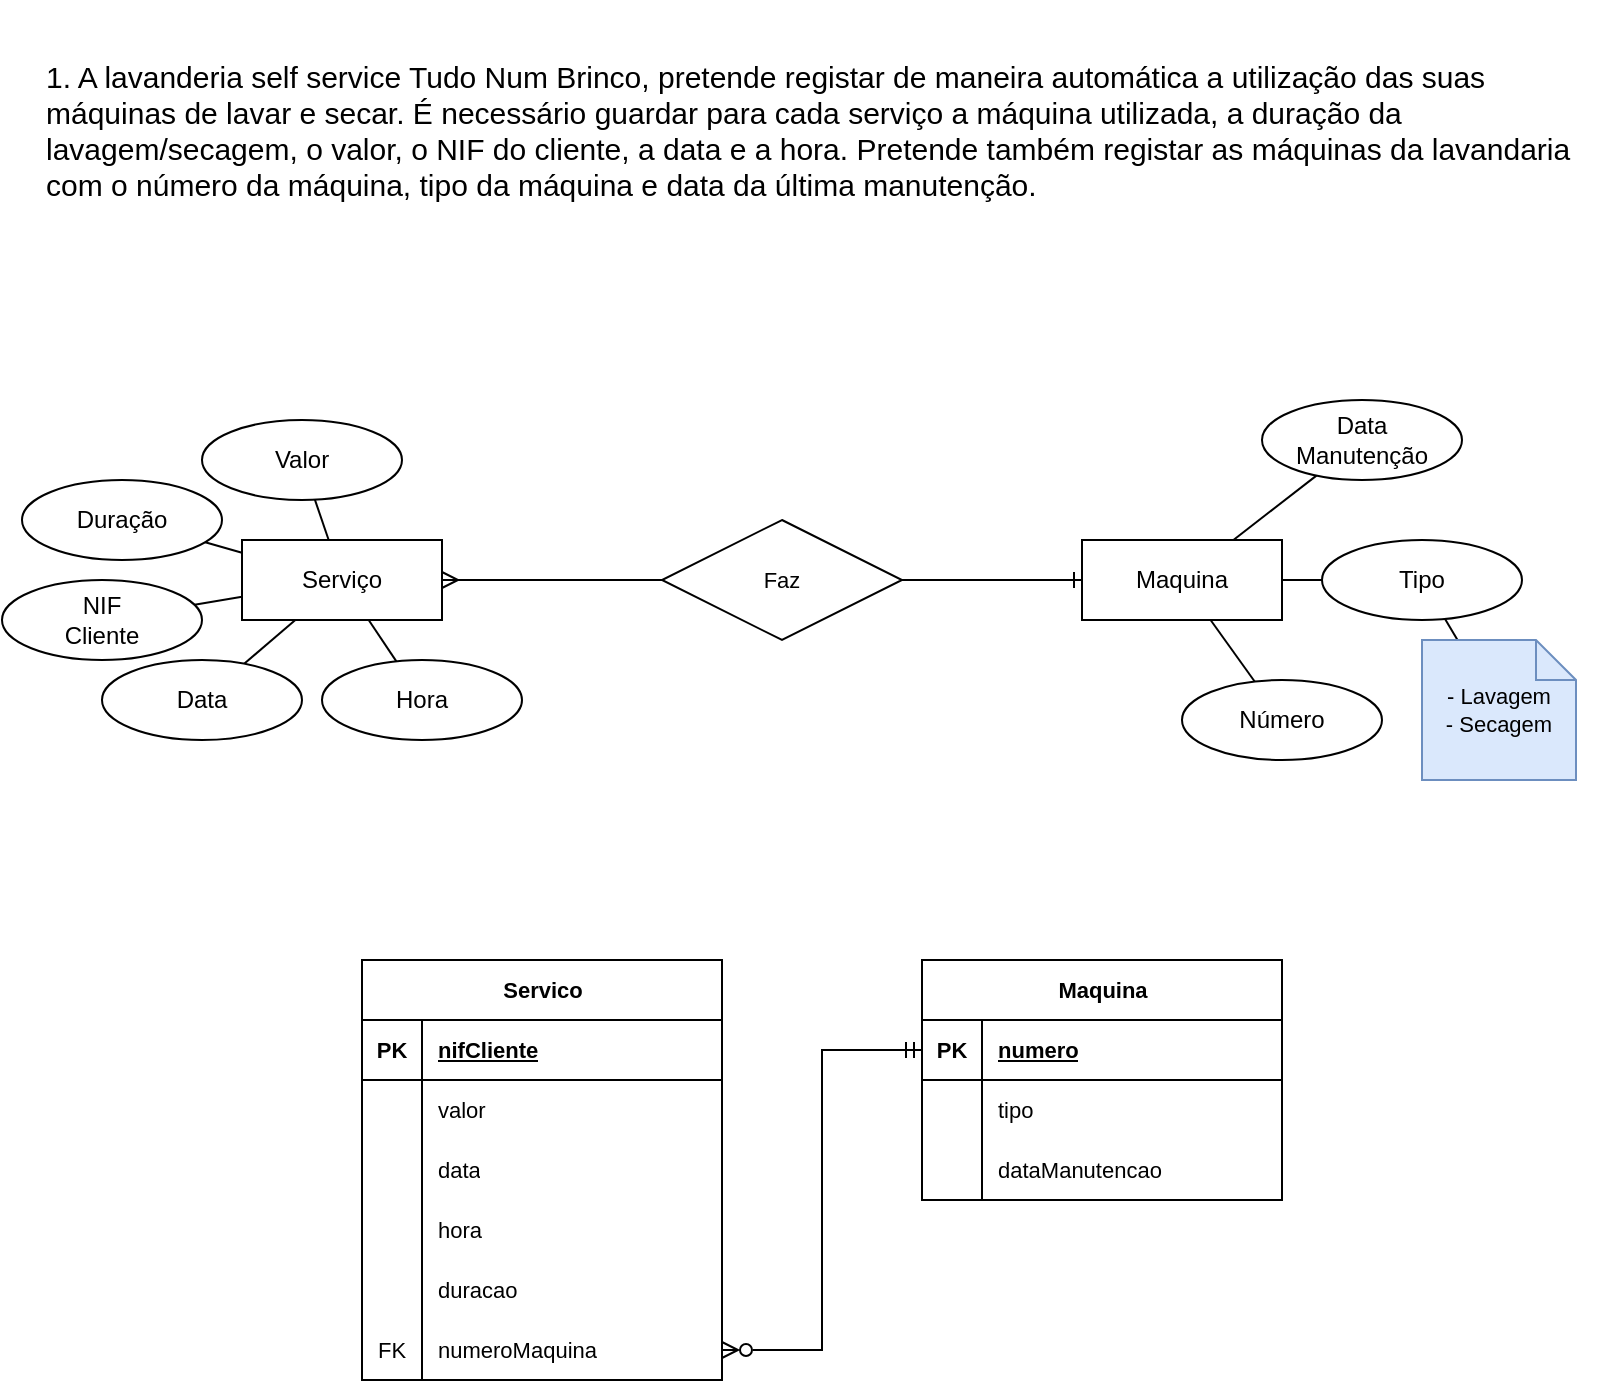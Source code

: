 <mxfile version="26.0.6" pages="3">
  <diagram name="Página-1" id="Hw2t3iyQmpapCd6CNuZi">
    <mxGraphModel dx="1426" dy="783" grid="1" gridSize="10" guides="1" tooltips="1" connect="1" arrows="1" fold="1" page="1" pageScale="1" pageWidth="827" pageHeight="1169" math="0" shadow="0">
      <root>
        <mxCell id="0" />
        <mxCell id="1" parent="0" />
        <mxCell id="3KkXYt-4KrBcP2HPJmpq-1" value="&lt;div&gt;&lt;font&gt;1. A lavanderia self service Tudo Num Brinco, pretende registar de maneira automática a utilização das suas&amp;nbsp;&lt;/font&gt;&lt;/div&gt;&lt;div&gt;&lt;font&gt;máquinas de lavar e secar. É necessário guardar para cada serviço a máquina utilizada, a duração da&amp;nbsp;&lt;/font&gt;&lt;/div&gt;&lt;div&gt;&lt;font&gt;lavagem/secagem, o valor, o NIF do cliente, a data e a hora. Pretende também registar as máquinas da lavandaria&amp;nbsp;&lt;/font&gt;&lt;/div&gt;&lt;div&gt;&lt;font&gt;com o número da máquina, tipo da máquina e data da última manutenção.&lt;/font&gt;&lt;/div&gt;" style="text;html=1;align=left;verticalAlign=middle;whiteSpace=wrap;rounded=0;fontSize=15;" vertex="1" parent="1">
          <mxGeometry x="38" y="229" width="780" height="130" as="geometry" />
        </mxCell>
        <mxCell id="3KkXYt-4KrBcP2HPJmpq-26" style="edgeStyle=none;shape=connector;rounded=0;orthogonalLoop=1;jettySize=auto;html=1;strokeColor=default;align=center;verticalAlign=middle;fontFamily=Helvetica;fontSize=11;fontColor=default;labelBackgroundColor=default;endArrow=none;endFill=0;startArrow=ERmany;startFill=0;" edge="1" parent="1" source="3KkXYt-4KrBcP2HPJmpq-2" target="3KkXYt-4KrBcP2HPJmpq-23">
          <mxGeometry relative="1" as="geometry" />
        </mxCell>
        <mxCell id="3KkXYt-4KrBcP2HPJmpq-2" value="Serviço" style="whiteSpace=wrap;html=1;align=center;" vertex="1" parent="1">
          <mxGeometry x="138" y="499" width="100" height="40" as="geometry" />
        </mxCell>
        <mxCell id="3KkXYt-4KrBcP2HPJmpq-3" value="Maquina" style="whiteSpace=wrap;html=1;align=center;" vertex="1" parent="1">
          <mxGeometry x="558" y="499" width="100" height="40" as="geometry" />
        </mxCell>
        <mxCell id="3KkXYt-4KrBcP2HPJmpq-8" style="rounded=0;orthogonalLoop=1;jettySize=auto;html=1;endArrow=none;endFill=0;" edge="1" parent="1" source="3KkXYt-4KrBcP2HPJmpq-4" target="3KkXYt-4KrBcP2HPJmpq-3">
          <mxGeometry relative="1" as="geometry" />
        </mxCell>
        <mxCell id="3KkXYt-4KrBcP2HPJmpq-4" value="Número" style="ellipse;whiteSpace=wrap;html=1;align=center;" vertex="1" parent="1">
          <mxGeometry x="608" y="569" width="100" height="40" as="geometry" />
        </mxCell>
        <mxCell id="3KkXYt-4KrBcP2HPJmpq-9" style="edgeStyle=none;shape=connector;rounded=0;orthogonalLoop=1;jettySize=auto;html=1;strokeColor=default;align=center;verticalAlign=middle;fontFamily=Helvetica;fontSize=11;fontColor=default;labelBackgroundColor=default;endArrow=none;endFill=0;" edge="1" parent="1" source="3KkXYt-4KrBcP2HPJmpq-5" target="3KkXYt-4KrBcP2HPJmpq-3">
          <mxGeometry relative="1" as="geometry" />
        </mxCell>
        <mxCell id="3KkXYt-4KrBcP2HPJmpq-5" value="Tipo" style="ellipse;whiteSpace=wrap;html=1;align=center;" vertex="1" parent="1">
          <mxGeometry x="678" y="499" width="100" height="40" as="geometry" />
        </mxCell>
        <mxCell id="3KkXYt-4KrBcP2HPJmpq-10" style="edgeStyle=none;shape=connector;rounded=0;orthogonalLoop=1;jettySize=auto;html=1;strokeColor=default;align=center;verticalAlign=middle;fontFamily=Helvetica;fontSize=11;fontColor=default;labelBackgroundColor=default;endArrow=none;endFill=0;" edge="1" parent="1" source="3KkXYt-4KrBcP2HPJmpq-6" target="3KkXYt-4KrBcP2HPJmpq-3">
          <mxGeometry relative="1" as="geometry" />
        </mxCell>
        <mxCell id="3KkXYt-4KrBcP2HPJmpq-6" value="Data&lt;div&gt;Manutenção&lt;/div&gt;" style="ellipse;whiteSpace=wrap;html=1;align=center;" vertex="1" parent="1">
          <mxGeometry x="648" y="429" width="100" height="40" as="geometry" />
        </mxCell>
        <mxCell id="3KkXYt-4KrBcP2HPJmpq-12" style="edgeStyle=none;shape=connector;rounded=0;orthogonalLoop=1;jettySize=auto;html=1;strokeColor=default;align=center;verticalAlign=middle;fontFamily=Helvetica;fontSize=11;fontColor=default;labelBackgroundColor=default;endArrow=none;endFill=0;" edge="1" parent="1" source="3KkXYt-4KrBcP2HPJmpq-11" target="3KkXYt-4KrBcP2HPJmpq-2">
          <mxGeometry relative="1" as="geometry" />
        </mxCell>
        <mxCell id="3KkXYt-4KrBcP2HPJmpq-11" value="Valor" style="ellipse;whiteSpace=wrap;html=1;align=center;" vertex="1" parent="1">
          <mxGeometry x="118" y="439" width="100" height="40" as="geometry" />
        </mxCell>
        <mxCell id="3KkXYt-4KrBcP2HPJmpq-14" style="edgeStyle=none;shape=connector;rounded=0;orthogonalLoop=1;jettySize=auto;html=1;strokeColor=default;align=center;verticalAlign=middle;fontFamily=Helvetica;fontSize=11;fontColor=default;labelBackgroundColor=default;endArrow=none;endFill=0;" edge="1" parent="1" source="3KkXYt-4KrBcP2HPJmpq-13" target="3KkXYt-4KrBcP2HPJmpq-2">
          <mxGeometry relative="1" as="geometry" />
        </mxCell>
        <mxCell id="3KkXYt-4KrBcP2HPJmpq-13" value="Duração" style="ellipse;whiteSpace=wrap;html=1;align=center;" vertex="1" parent="1">
          <mxGeometry x="28" y="469" width="100" height="40" as="geometry" />
        </mxCell>
        <mxCell id="3KkXYt-4KrBcP2HPJmpq-16" style="edgeStyle=none;shape=connector;rounded=0;orthogonalLoop=1;jettySize=auto;html=1;strokeColor=default;align=center;verticalAlign=middle;fontFamily=Helvetica;fontSize=11;fontColor=default;labelBackgroundColor=default;endArrow=none;endFill=0;" edge="1" parent="1" source="3KkXYt-4KrBcP2HPJmpq-15" target="3KkXYt-4KrBcP2HPJmpq-2">
          <mxGeometry relative="1" as="geometry" />
        </mxCell>
        <mxCell id="3KkXYt-4KrBcP2HPJmpq-15" value="NIF&lt;div&gt;Cliente&lt;/div&gt;" style="ellipse;whiteSpace=wrap;html=1;align=center;" vertex="1" parent="1">
          <mxGeometry x="18" y="519" width="100" height="40" as="geometry" />
        </mxCell>
        <mxCell id="3KkXYt-4KrBcP2HPJmpq-19" style="edgeStyle=none;shape=connector;rounded=0;orthogonalLoop=1;jettySize=auto;html=1;strokeColor=default;align=center;verticalAlign=middle;fontFamily=Helvetica;fontSize=11;fontColor=default;labelBackgroundColor=default;endArrow=none;endFill=0;" edge="1" parent="1" source="3KkXYt-4KrBcP2HPJmpq-17" target="3KkXYt-4KrBcP2HPJmpq-2">
          <mxGeometry relative="1" as="geometry" />
        </mxCell>
        <mxCell id="3KkXYt-4KrBcP2HPJmpq-17" value="Data" style="ellipse;whiteSpace=wrap;html=1;align=center;" vertex="1" parent="1">
          <mxGeometry x="68" y="559" width="100" height="40" as="geometry" />
        </mxCell>
        <mxCell id="3KkXYt-4KrBcP2HPJmpq-20" style="edgeStyle=none;shape=connector;rounded=0;orthogonalLoop=1;jettySize=auto;html=1;strokeColor=default;align=center;verticalAlign=middle;fontFamily=Helvetica;fontSize=11;fontColor=default;labelBackgroundColor=default;endArrow=none;endFill=0;" edge="1" parent="1" source="3KkXYt-4KrBcP2HPJmpq-18" target="3KkXYt-4KrBcP2HPJmpq-2">
          <mxGeometry relative="1" as="geometry" />
        </mxCell>
        <mxCell id="3KkXYt-4KrBcP2HPJmpq-18" value="Hora" style="ellipse;whiteSpace=wrap;html=1;align=center;" vertex="1" parent="1">
          <mxGeometry x="178" y="559" width="100" height="40" as="geometry" />
        </mxCell>
        <mxCell id="3KkXYt-4KrBcP2HPJmpq-22" style="edgeStyle=none;shape=connector;rounded=0;orthogonalLoop=1;jettySize=auto;html=1;strokeColor=default;align=center;verticalAlign=middle;fontFamily=Helvetica;fontSize=11;fontColor=default;labelBackgroundColor=default;endArrow=none;endFill=0;" edge="1" parent="1" source="3KkXYt-4KrBcP2HPJmpq-21" target="3KkXYt-4KrBcP2HPJmpq-5">
          <mxGeometry relative="1" as="geometry" />
        </mxCell>
        <mxCell id="3KkXYt-4KrBcP2HPJmpq-21" value="&lt;span&gt;- Lavagem&lt;/span&gt;&lt;div&gt;&lt;span&gt;- Secagem&lt;/span&gt;&lt;/div&gt;" style="shape=note;size=20;whiteSpace=wrap;html=1;fontFamily=Helvetica;fontSize=11;labelBackgroundColor=none;fillColor=#dae8fc;strokeColor=#6c8ebf;" vertex="1" parent="1">
          <mxGeometry x="728" y="549" width="77" height="70" as="geometry" />
        </mxCell>
        <mxCell id="3KkXYt-4KrBcP2HPJmpq-25" style="edgeStyle=none;shape=connector;rounded=0;orthogonalLoop=1;jettySize=auto;html=1;strokeColor=default;align=center;verticalAlign=middle;fontFamily=Helvetica;fontSize=11;fontColor=default;labelBackgroundColor=default;endArrow=ERone;endFill=0;" edge="1" parent="1" source="3KkXYt-4KrBcP2HPJmpq-23" target="3KkXYt-4KrBcP2HPJmpq-3">
          <mxGeometry relative="1" as="geometry" />
        </mxCell>
        <mxCell id="3KkXYt-4KrBcP2HPJmpq-23" value="Faz" style="shape=rhombus;perimeter=rhombusPerimeter;whiteSpace=wrap;html=1;align=center;fontFamily=Helvetica;fontSize=11;fontColor=default;labelBackgroundColor=default;" vertex="1" parent="1">
          <mxGeometry x="348" y="489" width="120" height="60" as="geometry" />
        </mxCell>
        <mxCell id="3KkXYt-4KrBcP2HPJmpq-27" value="Servico" style="shape=table;startSize=30;container=1;collapsible=1;childLayout=tableLayout;fixedRows=1;rowLines=0;fontStyle=1;align=center;resizeLast=1;html=1;fontFamily=Helvetica;fontSize=11;fontColor=default;labelBackgroundColor=default;" vertex="1" parent="1">
          <mxGeometry x="198" y="709" width="180" height="210" as="geometry" />
        </mxCell>
        <mxCell id="3KkXYt-4KrBcP2HPJmpq-28" value="" style="shape=tableRow;horizontal=0;startSize=0;swimlaneHead=0;swimlaneBody=0;fillColor=none;collapsible=0;dropTarget=0;points=[[0,0.5],[1,0.5]];portConstraint=eastwest;top=0;left=0;right=0;bottom=1;fontFamily=Helvetica;fontSize=11;fontColor=default;labelBackgroundColor=default;" vertex="1" parent="3KkXYt-4KrBcP2HPJmpq-27">
          <mxGeometry y="30" width="180" height="30" as="geometry" />
        </mxCell>
        <mxCell id="3KkXYt-4KrBcP2HPJmpq-29" value="PK" style="shape=partialRectangle;connectable=0;fillColor=none;top=0;left=0;bottom=0;right=0;fontStyle=1;overflow=hidden;whiteSpace=wrap;html=1;fontFamily=Helvetica;fontSize=11;fontColor=default;labelBackgroundColor=default;" vertex="1" parent="3KkXYt-4KrBcP2HPJmpq-28">
          <mxGeometry width="30" height="30" as="geometry">
            <mxRectangle width="30" height="30" as="alternateBounds" />
          </mxGeometry>
        </mxCell>
        <mxCell id="3KkXYt-4KrBcP2HPJmpq-30" value="nifCliente" style="shape=partialRectangle;connectable=0;fillColor=none;top=0;left=0;bottom=0;right=0;align=left;spacingLeft=6;fontStyle=5;overflow=hidden;whiteSpace=wrap;html=1;fontFamily=Helvetica;fontSize=11;fontColor=default;labelBackgroundColor=default;" vertex="1" parent="3KkXYt-4KrBcP2HPJmpq-28">
          <mxGeometry x="30" width="150" height="30" as="geometry">
            <mxRectangle width="150" height="30" as="alternateBounds" />
          </mxGeometry>
        </mxCell>
        <mxCell id="3KkXYt-4KrBcP2HPJmpq-31" value="" style="shape=tableRow;horizontal=0;startSize=0;swimlaneHead=0;swimlaneBody=0;fillColor=none;collapsible=0;dropTarget=0;points=[[0,0.5],[1,0.5]];portConstraint=eastwest;top=0;left=0;right=0;bottom=0;fontFamily=Helvetica;fontSize=11;fontColor=default;labelBackgroundColor=default;" vertex="1" parent="3KkXYt-4KrBcP2HPJmpq-27">
          <mxGeometry y="60" width="180" height="30" as="geometry" />
        </mxCell>
        <mxCell id="3KkXYt-4KrBcP2HPJmpq-32" value="" style="shape=partialRectangle;connectable=0;fillColor=none;top=0;left=0;bottom=0;right=0;editable=1;overflow=hidden;whiteSpace=wrap;html=1;fontFamily=Helvetica;fontSize=11;fontColor=default;labelBackgroundColor=default;" vertex="1" parent="3KkXYt-4KrBcP2HPJmpq-31">
          <mxGeometry width="30" height="30" as="geometry">
            <mxRectangle width="30" height="30" as="alternateBounds" />
          </mxGeometry>
        </mxCell>
        <mxCell id="3KkXYt-4KrBcP2HPJmpq-33" value="valor" style="shape=partialRectangle;connectable=0;fillColor=none;top=0;left=0;bottom=0;right=0;align=left;spacingLeft=6;overflow=hidden;whiteSpace=wrap;html=1;fontFamily=Helvetica;fontSize=11;fontColor=default;labelBackgroundColor=default;" vertex="1" parent="3KkXYt-4KrBcP2HPJmpq-31">
          <mxGeometry x="30" width="150" height="30" as="geometry">
            <mxRectangle width="150" height="30" as="alternateBounds" />
          </mxGeometry>
        </mxCell>
        <mxCell id="3KkXYt-4KrBcP2HPJmpq-34" value="" style="shape=tableRow;horizontal=0;startSize=0;swimlaneHead=0;swimlaneBody=0;fillColor=none;collapsible=0;dropTarget=0;points=[[0,0.5],[1,0.5]];portConstraint=eastwest;top=0;left=0;right=0;bottom=0;fontFamily=Helvetica;fontSize=11;fontColor=default;labelBackgroundColor=default;" vertex="1" parent="3KkXYt-4KrBcP2HPJmpq-27">
          <mxGeometry y="90" width="180" height="30" as="geometry" />
        </mxCell>
        <mxCell id="3KkXYt-4KrBcP2HPJmpq-35" value="" style="shape=partialRectangle;connectable=0;fillColor=none;top=0;left=0;bottom=0;right=0;editable=1;overflow=hidden;whiteSpace=wrap;html=1;fontFamily=Helvetica;fontSize=11;fontColor=default;labelBackgroundColor=default;" vertex="1" parent="3KkXYt-4KrBcP2HPJmpq-34">
          <mxGeometry width="30" height="30" as="geometry">
            <mxRectangle width="30" height="30" as="alternateBounds" />
          </mxGeometry>
        </mxCell>
        <mxCell id="3KkXYt-4KrBcP2HPJmpq-36" value="data" style="shape=partialRectangle;connectable=0;fillColor=none;top=0;left=0;bottom=0;right=0;align=left;spacingLeft=6;overflow=hidden;whiteSpace=wrap;html=1;fontFamily=Helvetica;fontSize=11;fontColor=default;labelBackgroundColor=default;" vertex="1" parent="3KkXYt-4KrBcP2HPJmpq-34">
          <mxGeometry x="30" width="150" height="30" as="geometry">
            <mxRectangle width="150" height="30" as="alternateBounds" />
          </mxGeometry>
        </mxCell>
        <mxCell id="3KkXYt-4KrBcP2HPJmpq-37" value="" style="shape=tableRow;horizontal=0;startSize=0;swimlaneHead=0;swimlaneBody=0;fillColor=none;collapsible=0;dropTarget=0;points=[[0,0.5],[1,0.5]];portConstraint=eastwest;top=0;left=0;right=0;bottom=0;fontFamily=Helvetica;fontSize=11;fontColor=default;labelBackgroundColor=default;" vertex="1" parent="3KkXYt-4KrBcP2HPJmpq-27">
          <mxGeometry y="120" width="180" height="30" as="geometry" />
        </mxCell>
        <mxCell id="3KkXYt-4KrBcP2HPJmpq-38" value="" style="shape=partialRectangle;connectable=0;fillColor=none;top=0;left=0;bottom=0;right=0;editable=1;overflow=hidden;whiteSpace=wrap;html=1;fontFamily=Helvetica;fontSize=11;fontColor=default;labelBackgroundColor=default;" vertex="1" parent="3KkXYt-4KrBcP2HPJmpq-37">
          <mxGeometry width="30" height="30" as="geometry">
            <mxRectangle width="30" height="30" as="alternateBounds" />
          </mxGeometry>
        </mxCell>
        <mxCell id="3KkXYt-4KrBcP2HPJmpq-39" value="hora" style="shape=partialRectangle;connectable=0;fillColor=none;top=0;left=0;bottom=0;right=0;align=left;spacingLeft=6;overflow=hidden;whiteSpace=wrap;html=1;fontFamily=Helvetica;fontSize=11;fontColor=default;labelBackgroundColor=default;" vertex="1" parent="3KkXYt-4KrBcP2HPJmpq-37">
          <mxGeometry x="30" width="150" height="30" as="geometry">
            <mxRectangle width="150" height="30" as="alternateBounds" />
          </mxGeometry>
        </mxCell>
        <mxCell id="3KkXYt-4KrBcP2HPJmpq-53" value="" style="shape=tableRow;horizontal=0;startSize=0;swimlaneHead=0;swimlaneBody=0;fillColor=none;collapsible=0;dropTarget=0;points=[[0,0.5],[1,0.5]];portConstraint=eastwest;top=0;left=0;right=0;bottom=0;fontFamily=Helvetica;fontSize=11;fontColor=default;labelBackgroundColor=default;" vertex="1" parent="3KkXYt-4KrBcP2HPJmpq-27">
          <mxGeometry y="150" width="180" height="30" as="geometry" />
        </mxCell>
        <mxCell id="3KkXYt-4KrBcP2HPJmpq-54" value="" style="shape=partialRectangle;connectable=0;fillColor=none;top=0;left=0;bottom=0;right=0;editable=1;overflow=hidden;whiteSpace=wrap;html=1;fontFamily=Helvetica;fontSize=11;fontColor=default;labelBackgroundColor=default;" vertex="1" parent="3KkXYt-4KrBcP2HPJmpq-53">
          <mxGeometry width="30" height="30" as="geometry">
            <mxRectangle width="30" height="30" as="alternateBounds" />
          </mxGeometry>
        </mxCell>
        <mxCell id="3KkXYt-4KrBcP2HPJmpq-55" value="duracao" style="shape=partialRectangle;connectable=0;fillColor=none;top=0;left=0;bottom=0;right=0;align=left;spacingLeft=6;overflow=hidden;whiteSpace=wrap;html=1;fontFamily=Helvetica;fontSize=11;fontColor=default;labelBackgroundColor=default;" vertex="1" parent="3KkXYt-4KrBcP2HPJmpq-53">
          <mxGeometry x="30" width="150" height="30" as="geometry">
            <mxRectangle width="150" height="30" as="alternateBounds" />
          </mxGeometry>
        </mxCell>
        <mxCell id="3KkXYt-4KrBcP2HPJmpq-56" value="" style="shape=tableRow;horizontal=0;startSize=0;swimlaneHead=0;swimlaneBody=0;fillColor=none;collapsible=0;dropTarget=0;points=[[0,0.5],[1,0.5]];portConstraint=eastwest;top=0;left=0;right=0;bottom=0;fontFamily=Helvetica;fontSize=11;fontColor=default;labelBackgroundColor=default;" vertex="1" parent="3KkXYt-4KrBcP2HPJmpq-27">
          <mxGeometry y="180" width="180" height="30" as="geometry" />
        </mxCell>
        <mxCell id="3KkXYt-4KrBcP2HPJmpq-57" value="FK" style="shape=partialRectangle;connectable=0;fillColor=none;top=0;left=0;bottom=0;right=0;editable=1;overflow=hidden;whiteSpace=wrap;html=1;fontFamily=Helvetica;fontSize=11;fontColor=default;labelBackgroundColor=default;" vertex="1" parent="3KkXYt-4KrBcP2HPJmpq-56">
          <mxGeometry width="30" height="30" as="geometry">
            <mxRectangle width="30" height="30" as="alternateBounds" />
          </mxGeometry>
        </mxCell>
        <mxCell id="3KkXYt-4KrBcP2HPJmpq-58" value="numeroMaquina" style="shape=partialRectangle;connectable=0;fillColor=none;top=0;left=0;bottom=0;right=0;align=left;spacingLeft=6;overflow=hidden;whiteSpace=wrap;html=1;fontFamily=Helvetica;fontSize=11;fontColor=default;labelBackgroundColor=default;" vertex="1" parent="3KkXYt-4KrBcP2HPJmpq-56">
          <mxGeometry x="30" width="150" height="30" as="geometry">
            <mxRectangle width="150" height="30" as="alternateBounds" />
          </mxGeometry>
        </mxCell>
        <mxCell id="3KkXYt-4KrBcP2HPJmpq-40" value="Maquina" style="shape=table;startSize=30;container=1;collapsible=1;childLayout=tableLayout;fixedRows=1;rowLines=0;fontStyle=1;align=center;resizeLast=1;html=1;fontFamily=Helvetica;fontSize=11;fontColor=default;labelBackgroundColor=default;" vertex="1" parent="1">
          <mxGeometry x="478" y="709" width="180" height="120" as="geometry" />
        </mxCell>
        <mxCell id="3KkXYt-4KrBcP2HPJmpq-41" value="" style="shape=tableRow;horizontal=0;startSize=0;swimlaneHead=0;swimlaneBody=0;fillColor=none;collapsible=0;dropTarget=0;points=[[0,0.5],[1,0.5]];portConstraint=eastwest;top=0;left=0;right=0;bottom=1;fontFamily=Helvetica;fontSize=11;fontColor=default;labelBackgroundColor=default;" vertex="1" parent="3KkXYt-4KrBcP2HPJmpq-40">
          <mxGeometry y="30" width="180" height="30" as="geometry" />
        </mxCell>
        <mxCell id="3KkXYt-4KrBcP2HPJmpq-42" value="PK" style="shape=partialRectangle;connectable=0;fillColor=none;top=0;left=0;bottom=0;right=0;fontStyle=1;overflow=hidden;whiteSpace=wrap;html=1;fontFamily=Helvetica;fontSize=11;fontColor=default;labelBackgroundColor=default;" vertex="1" parent="3KkXYt-4KrBcP2HPJmpq-41">
          <mxGeometry width="30" height="30" as="geometry">
            <mxRectangle width="30" height="30" as="alternateBounds" />
          </mxGeometry>
        </mxCell>
        <mxCell id="3KkXYt-4KrBcP2HPJmpq-43" value="numero" style="shape=partialRectangle;connectable=0;fillColor=none;top=0;left=0;bottom=0;right=0;align=left;spacingLeft=6;fontStyle=5;overflow=hidden;whiteSpace=wrap;html=1;fontFamily=Helvetica;fontSize=11;fontColor=default;labelBackgroundColor=default;" vertex="1" parent="3KkXYt-4KrBcP2HPJmpq-41">
          <mxGeometry x="30" width="150" height="30" as="geometry">
            <mxRectangle width="150" height="30" as="alternateBounds" />
          </mxGeometry>
        </mxCell>
        <mxCell id="3KkXYt-4KrBcP2HPJmpq-44" value="" style="shape=tableRow;horizontal=0;startSize=0;swimlaneHead=0;swimlaneBody=0;fillColor=none;collapsible=0;dropTarget=0;points=[[0,0.5],[1,0.5]];portConstraint=eastwest;top=0;left=0;right=0;bottom=0;fontFamily=Helvetica;fontSize=11;fontColor=default;labelBackgroundColor=default;" vertex="1" parent="3KkXYt-4KrBcP2HPJmpq-40">
          <mxGeometry y="60" width="180" height="30" as="geometry" />
        </mxCell>
        <mxCell id="3KkXYt-4KrBcP2HPJmpq-45" value="" style="shape=partialRectangle;connectable=0;fillColor=none;top=0;left=0;bottom=0;right=0;editable=1;overflow=hidden;whiteSpace=wrap;html=1;fontFamily=Helvetica;fontSize=11;fontColor=default;labelBackgroundColor=default;" vertex="1" parent="3KkXYt-4KrBcP2HPJmpq-44">
          <mxGeometry width="30" height="30" as="geometry">
            <mxRectangle width="30" height="30" as="alternateBounds" />
          </mxGeometry>
        </mxCell>
        <mxCell id="3KkXYt-4KrBcP2HPJmpq-46" value="tipo" style="shape=partialRectangle;connectable=0;fillColor=none;top=0;left=0;bottom=0;right=0;align=left;spacingLeft=6;overflow=hidden;whiteSpace=wrap;html=1;fontFamily=Helvetica;fontSize=11;fontColor=default;labelBackgroundColor=default;" vertex="1" parent="3KkXYt-4KrBcP2HPJmpq-44">
          <mxGeometry x="30" width="150" height="30" as="geometry">
            <mxRectangle width="150" height="30" as="alternateBounds" />
          </mxGeometry>
        </mxCell>
        <mxCell id="3KkXYt-4KrBcP2HPJmpq-47" value="" style="shape=tableRow;horizontal=0;startSize=0;swimlaneHead=0;swimlaneBody=0;fillColor=none;collapsible=0;dropTarget=0;points=[[0,0.5],[1,0.5]];portConstraint=eastwest;top=0;left=0;right=0;bottom=0;fontFamily=Helvetica;fontSize=11;fontColor=default;labelBackgroundColor=default;" vertex="1" parent="3KkXYt-4KrBcP2HPJmpq-40">
          <mxGeometry y="90" width="180" height="30" as="geometry" />
        </mxCell>
        <mxCell id="3KkXYt-4KrBcP2HPJmpq-48" value="" style="shape=partialRectangle;connectable=0;fillColor=none;top=0;left=0;bottom=0;right=0;editable=1;overflow=hidden;whiteSpace=wrap;html=1;fontFamily=Helvetica;fontSize=11;fontColor=default;labelBackgroundColor=default;" vertex="1" parent="3KkXYt-4KrBcP2HPJmpq-47">
          <mxGeometry width="30" height="30" as="geometry">
            <mxRectangle width="30" height="30" as="alternateBounds" />
          </mxGeometry>
        </mxCell>
        <mxCell id="3KkXYt-4KrBcP2HPJmpq-49" value="dataManutencao" style="shape=partialRectangle;connectable=0;fillColor=none;top=0;left=0;bottom=0;right=0;align=left;spacingLeft=6;overflow=hidden;whiteSpace=wrap;html=1;fontFamily=Helvetica;fontSize=11;fontColor=default;labelBackgroundColor=default;" vertex="1" parent="3KkXYt-4KrBcP2HPJmpq-47">
          <mxGeometry x="30" width="150" height="30" as="geometry">
            <mxRectangle width="150" height="30" as="alternateBounds" />
          </mxGeometry>
        </mxCell>
        <mxCell id="3KkXYt-4KrBcP2HPJmpq-59" style="edgeStyle=orthogonalEdgeStyle;shape=connector;rounded=0;orthogonalLoop=1;jettySize=auto;html=1;entryX=0;entryY=0.5;entryDx=0;entryDy=0;strokeColor=default;align=center;verticalAlign=middle;fontFamily=Helvetica;fontSize=11;fontColor=default;labelBackgroundColor=default;endArrow=ERmandOne;endFill=0;startArrow=ERzeroToMany;startFill=0;" edge="1" parent="1" source="3KkXYt-4KrBcP2HPJmpq-56" target="3KkXYt-4KrBcP2HPJmpq-41">
          <mxGeometry relative="1" as="geometry" />
        </mxCell>
      </root>
    </mxGraphModel>
  </diagram>
  <diagram id="OrXmkmSUpmcZAx8sEdOV" name="Página-2">
    <mxGraphModel dx="1358" dy="746" grid="1" gridSize="10" guides="1" tooltips="1" connect="1" arrows="1" fold="1" page="1" pageScale="1" pageWidth="827" pageHeight="1169" math="0" shadow="0">
      <root>
        <mxCell id="0" />
        <mxCell id="1" parent="0" />
        <mxCell id="arnEbt2BKWpkBVW0Bg9l-1" value="&lt;font&gt;2.&amp;nbsp;&lt;span style=&quot;background-color: transparent;&quot;&gt;A empresa de máquinas de venda automáticas Pega e Vai, tem várias máquinas de venda espalhadas pelo país.&amp;nbsp;&lt;/span&gt;&lt;div&gt;Tencionasse guardar numa base de dados as várias máquinas com os seguintes dados: código (de identificação),&amp;nbsp;&lt;/div&gt;&lt;div&gt;local e última manutenção. Cada máquina tem vários produtos a venda. Para cada produto quere-se guardar um&amp;nbsp;&lt;/div&gt;&lt;div&gt;nome, um tipo de produto (ex.: chocolate, snack salgado, refrigerante, etc…), se o produto é refrigerado e o valor&lt;/div&gt;&lt;div&gt;do produto. De notar que pode existir várias máquinas no mesmo local.&lt;/div&gt;&lt;/font&gt;" style="text;html=1;align=left;verticalAlign=middle;whiteSpace=wrap;rounded=0;fontSize=15;" vertex="1" parent="1">
          <mxGeometry x="40" y="50" width="780" height="130" as="geometry" />
        </mxCell>
        <mxCell id="arnEbt2BKWpkBVW0Bg9l-11" style="edgeStyle=none;shape=connector;rounded=0;orthogonalLoop=1;jettySize=auto;html=1;strokeColor=default;align=center;verticalAlign=middle;fontFamily=Helvetica;fontSize=11;fontColor=default;labelBackgroundColor=default;endArrow=none;endFill=0;startArrow=ERmany;startFill=0;" edge="1" parent="1" source="arnEbt2BKWpkBVW0Bg9l-2" target="arnEbt2BKWpkBVW0Bg9l-10">
          <mxGeometry relative="1" as="geometry" />
        </mxCell>
        <mxCell id="4BaUWazKCWaHzCJbA35H-9" style="edgeStyle=none;shape=connector;rounded=0;orthogonalLoop=1;jettySize=auto;html=1;strokeColor=default;align=center;verticalAlign=middle;fontFamily=Helvetica;fontSize=11;fontColor=default;labelBackgroundColor=default;endArrow=none;endFill=0;startArrow=ERmany;startFill=0;" edge="1" parent="1" source="arnEbt2BKWpkBVW0Bg9l-2" target="4BaUWazKCWaHzCJbA35H-8">
          <mxGeometry relative="1" as="geometry" />
        </mxCell>
        <mxCell id="arnEbt2BKWpkBVW0Bg9l-2" value="Maquina" style="whiteSpace=wrap;html=1;align=center;fontFamily=Helvetica;fontSize=11;fontColor=default;labelBackgroundColor=default;" vertex="1" parent="1">
          <mxGeometry x="194" y="300" width="100" height="40" as="geometry" />
        </mxCell>
        <mxCell id="arnEbt2BKWpkBVW0Bg9l-15" style="edgeStyle=none;shape=connector;rounded=0;orthogonalLoop=1;jettySize=auto;html=1;strokeColor=default;align=center;verticalAlign=middle;fontFamily=Helvetica;fontSize=11;fontColor=default;labelBackgroundColor=default;endArrow=none;endFill=0;" edge="1" parent="1" source="arnEbt2BKWpkBVW0Bg9l-3" target="arnEbt2BKWpkBVW0Bg9l-2">
          <mxGeometry relative="1" as="geometry" />
        </mxCell>
        <mxCell id="arnEbt2BKWpkBVW0Bg9l-3" value="Código&lt;div&gt;identificação&amp;nbsp;&lt;/div&gt;" style="ellipse;whiteSpace=wrap;html=1;align=center;fontFamily=Helvetica;fontSize=11;fontColor=default;labelBackgroundColor=default;" vertex="1" parent="1">
          <mxGeometry x="254" y="240" width="100" height="40" as="geometry" />
        </mxCell>
        <mxCell id="arnEbt2BKWpkBVW0Bg9l-13" style="edgeStyle=none;shape=connector;rounded=0;orthogonalLoop=1;jettySize=auto;html=1;strokeColor=default;align=center;verticalAlign=middle;fontFamily=Helvetica;fontSize=11;fontColor=default;labelBackgroundColor=default;endArrow=none;endFill=0;" edge="1" parent="1" source="arnEbt2BKWpkBVW0Bg9l-7" target="arnEbt2BKWpkBVW0Bg9l-2">
          <mxGeometry relative="1" as="geometry" />
        </mxCell>
        <mxCell id="arnEbt2BKWpkBVW0Bg9l-7" value="Última&lt;div&gt;manutenção&amp;nbsp;&lt;/div&gt;" style="ellipse;whiteSpace=wrap;html=1;align=center;fontFamily=Helvetica;fontSize=11;fontColor=default;labelBackgroundColor=default;" vertex="1" parent="1">
          <mxGeometry x="134" y="240" width="100" height="40" as="geometry" />
        </mxCell>
        <mxCell id="arnEbt2BKWpkBVW0Bg9l-8" value="Produto" style="whiteSpace=wrap;html=1;align=center;fontFamily=Helvetica;fontSize=11;fontColor=default;labelBackgroundColor=default;" vertex="1" parent="1">
          <mxGeometry x="534" y="300" width="100" height="40" as="geometry" />
        </mxCell>
        <mxCell id="arnEbt2BKWpkBVW0Bg9l-12" style="edgeStyle=none;shape=connector;rounded=0;orthogonalLoop=1;jettySize=auto;html=1;strokeColor=default;align=center;verticalAlign=middle;fontFamily=Helvetica;fontSize=11;fontColor=default;labelBackgroundColor=default;endArrow=ERmany;endFill=0;" edge="1" parent="1" source="arnEbt2BKWpkBVW0Bg9l-10" target="arnEbt2BKWpkBVW0Bg9l-8">
          <mxGeometry relative="1" as="geometry" />
        </mxCell>
        <mxCell id="arnEbt2BKWpkBVW0Bg9l-10" value="Tem" style="shape=rhombus;perimeter=rhombusPerimeter;whiteSpace=wrap;html=1;align=center;fontFamily=Helvetica;fontSize=11;fontColor=default;labelBackgroundColor=default;" vertex="1" parent="1">
          <mxGeometry x="354" y="290" width="120" height="60" as="geometry" />
        </mxCell>
        <mxCell id="4BaUWazKCWaHzCJbA35H-3" style="edgeStyle=none;shape=connector;rounded=0;orthogonalLoop=1;jettySize=auto;html=1;strokeColor=default;align=center;verticalAlign=middle;fontFamily=Helvetica;fontSize=11;fontColor=default;labelBackgroundColor=default;endArrow=none;endFill=0;" edge="1" parent="1" source="Y86838qwDmYRjHFW6TGM-1" target="arnEbt2BKWpkBVW0Bg9l-8">
          <mxGeometry relative="1" as="geometry" />
        </mxCell>
        <mxCell id="Y86838qwDmYRjHFW6TGM-1" value="Nome" style="ellipse;whiteSpace=wrap;html=1;align=center;fontFamily=Helvetica;fontSize=11;fontColor=default;labelBackgroundColor=default;" vertex="1" parent="1">
          <mxGeometry x="574" y="240" width="100" height="40" as="geometry" />
        </mxCell>
        <mxCell id="4BaUWazKCWaHzCJbA35H-4" style="edgeStyle=none;shape=connector;rounded=0;orthogonalLoop=1;jettySize=auto;html=1;strokeColor=default;align=center;verticalAlign=middle;fontFamily=Helvetica;fontSize=11;fontColor=default;labelBackgroundColor=default;endArrow=none;endFill=0;" edge="1" parent="1" source="Y86838qwDmYRjHFW6TGM-2" target="arnEbt2BKWpkBVW0Bg9l-8">
          <mxGeometry relative="1" as="geometry" />
        </mxCell>
        <mxCell id="Y86838qwDmYRjHFW6TGM-2" value="Tipo" style="ellipse;whiteSpace=wrap;html=1;align=center;fontFamily=Helvetica;fontSize=11;fontColor=default;labelBackgroundColor=default;" vertex="1" parent="1">
          <mxGeometry x="654" y="280" width="100" height="40" as="geometry" />
        </mxCell>
        <mxCell id="4BaUWazKCWaHzCJbA35H-5" style="edgeStyle=none;shape=connector;rounded=0;orthogonalLoop=1;jettySize=auto;html=1;strokeColor=default;align=center;verticalAlign=middle;fontFamily=Helvetica;fontSize=11;fontColor=default;labelBackgroundColor=default;endArrow=none;endFill=0;" edge="1" parent="1" source="Y86838qwDmYRjHFW6TGM-3" target="arnEbt2BKWpkBVW0Bg9l-8">
          <mxGeometry relative="1" as="geometry" />
        </mxCell>
        <mxCell id="Y86838qwDmYRjHFW6TGM-3" value="Refrigerado" style="ellipse;whiteSpace=wrap;html=1;align=center;fontFamily=Helvetica;fontSize=11;fontColor=default;labelBackgroundColor=default;" vertex="1" parent="1">
          <mxGeometry x="534" y="360" width="100" height="40" as="geometry" />
        </mxCell>
        <mxCell id="4BaUWazKCWaHzCJbA35H-2" style="edgeStyle=none;shape=connector;rounded=0;orthogonalLoop=1;jettySize=auto;html=1;strokeColor=default;align=center;verticalAlign=middle;fontFamily=Helvetica;fontSize=11;fontColor=default;labelBackgroundColor=default;endArrow=none;endFill=0;" edge="1" parent="1" source="4BaUWazKCWaHzCJbA35H-1" target="Y86838qwDmYRjHFW6TGM-3">
          <mxGeometry relative="1" as="geometry" />
        </mxCell>
        <mxCell id="4BaUWazKCWaHzCJbA35H-1" value="&lt;span&gt;- Verdadeiro&amp;nbsp;&lt;/span&gt;&lt;div&gt;&lt;span&gt;- Falso&lt;/span&gt;&lt;/div&gt;" style="shape=note;size=20;whiteSpace=wrap;html=1;fontFamily=Helvetica;fontSize=11;labelBackgroundColor=none;fillColor=#dae8fc;strokeColor=#6c8ebf;align=center;" vertex="1" parent="1">
          <mxGeometry x="545.5" y="450" width="77" height="70" as="geometry" />
        </mxCell>
        <mxCell id="4BaUWazKCWaHzCJbA35H-7" style="edgeStyle=none;shape=connector;rounded=0;orthogonalLoop=1;jettySize=auto;html=1;strokeColor=default;align=center;verticalAlign=middle;fontFamily=Helvetica;fontSize=11;fontColor=default;labelBackgroundColor=default;endArrow=none;endFill=0;" edge="1" parent="1" source="4BaUWazKCWaHzCJbA35H-6" target="arnEbt2BKWpkBVW0Bg9l-8">
          <mxGeometry relative="1" as="geometry" />
        </mxCell>
        <mxCell id="4BaUWazKCWaHzCJbA35H-6" value="Valor" style="ellipse;whiteSpace=wrap;html=1;align=center;fontFamily=Helvetica;fontSize=11;fontColor=default;labelBackgroundColor=default;" vertex="1" parent="1">
          <mxGeometry x="654" y="340" width="100" height="40" as="geometry" />
        </mxCell>
        <mxCell id="4BaUWazKCWaHzCJbA35H-11" style="edgeStyle=none;shape=connector;rounded=0;orthogonalLoop=1;jettySize=auto;html=1;strokeColor=default;align=center;verticalAlign=middle;fontFamily=Helvetica;fontSize=11;fontColor=default;labelBackgroundColor=default;endArrow=ERone;endFill=0;" edge="1" parent="1" source="4BaUWazKCWaHzCJbA35H-8" target="4BaUWazKCWaHzCJbA35H-10">
          <mxGeometry relative="1" as="geometry" />
        </mxCell>
        <mxCell id="4BaUWazKCWaHzCJbA35H-8" value="Estar" style="shape=rhombus;perimeter=rhombusPerimeter;whiteSpace=wrap;html=1;align=center;fontFamily=Helvetica;fontSize=11;fontColor=default;labelBackgroundColor=default;" vertex="1" parent="1">
          <mxGeometry x="184" y="385" width="120" height="60" as="geometry" />
        </mxCell>
        <mxCell id="4BaUWazKCWaHzCJbA35H-10" value="Local" style="whiteSpace=wrap;html=1;align=center;fontFamily=Helvetica;fontSize=11;fontColor=default;labelBackgroundColor=default;" vertex="1" parent="1">
          <mxGeometry x="194" y="480" width="100" height="40" as="geometry" />
        </mxCell>
        <mxCell id="4BaUWazKCWaHzCJbA35H-14" style="edgeStyle=none;shape=connector;rounded=0;orthogonalLoop=1;jettySize=auto;html=1;strokeColor=default;align=center;verticalAlign=middle;fontFamily=Helvetica;fontSize=11;fontColor=default;labelBackgroundColor=default;endArrow=none;endFill=0;" edge="1" parent="1" source="4BaUWazKCWaHzCJbA35H-12" target="4BaUWazKCWaHzCJbA35H-10">
          <mxGeometry relative="1" as="geometry" />
        </mxCell>
        <mxCell id="4BaUWazKCWaHzCJbA35H-12" value="ID" style="ellipse;whiteSpace=wrap;html=1;align=center;fontFamily=Helvetica;fontSize=11;fontColor=default;labelBackgroundColor=default;" vertex="1" parent="1">
          <mxGeometry x="94" y="430" width="100" height="40" as="geometry" />
        </mxCell>
        <mxCell id="4BaUWazKCWaHzCJbA35H-15" style="edgeStyle=none;shape=connector;rounded=0;orthogonalLoop=1;jettySize=auto;html=1;strokeColor=default;align=center;verticalAlign=middle;fontFamily=Helvetica;fontSize=11;fontColor=default;labelBackgroundColor=default;endArrow=none;endFill=0;" edge="1" parent="1" source="4BaUWazKCWaHzCJbA35H-13" target="4BaUWazKCWaHzCJbA35H-10">
          <mxGeometry relative="1" as="geometry" />
        </mxCell>
        <mxCell id="4BaUWazKCWaHzCJbA35H-13" value="Endereço" style="ellipse;whiteSpace=wrap;html=1;align=center;fontFamily=Helvetica;fontSize=11;fontColor=default;labelBackgroundColor=default;" vertex="1" parent="1">
          <mxGeometry x="244" y="530" width="100" height="40" as="geometry" />
        </mxCell>
        <mxCell id="4BaUWazKCWaHzCJbA35H-19" style="edgeStyle=none;shape=connector;rounded=0;orthogonalLoop=1;jettySize=auto;html=1;strokeColor=default;align=center;verticalAlign=middle;fontFamily=Helvetica;fontSize=11;fontColor=default;labelBackgroundColor=default;endArrow=none;endFill=0;" edge="1" parent="1" source="4BaUWazKCWaHzCJbA35H-16" target="4BaUWazKCWaHzCJbA35H-10">
          <mxGeometry relative="1" as="geometry" />
        </mxCell>
        <mxCell id="4BaUWazKCWaHzCJbA35H-16" value="Cidade" style="ellipse;whiteSpace=wrap;html=1;align=center;fontFamily=Helvetica;fontSize=11;fontColor=default;labelBackgroundColor=default;" vertex="1" parent="1">
          <mxGeometry x="124" y="530" width="100" height="40" as="geometry" />
        </mxCell>
        <mxCell id="4BaUWazKCWaHzCJbA35H-18" style="edgeStyle=none;shape=connector;rounded=0;orthogonalLoop=1;jettySize=auto;html=1;strokeColor=default;align=center;verticalAlign=middle;fontFamily=Helvetica;fontSize=11;fontColor=default;labelBackgroundColor=default;endArrow=none;endFill=0;" edge="1" parent="1" source="4BaUWazKCWaHzCJbA35H-17" target="4BaUWazKCWaHzCJbA35H-10">
          <mxGeometry relative="1" as="geometry" />
        </mxCell>
        <mxCell id="4BaUWazKCWaHzCJbA35H-17" value="Conselho&amp;nbsp;" style="ellipse;whiteSpace=wrap;html=1;align=center;fontFamily=Helvetica;fontSize=11;fontColor=default;labelBackgroundColor=default;" vertex="1" parent="1">
          <mxGeometry x="74" y="480" width="100" height="40" as="geometry" />
        </mxCell>
        <mxCell id="4BaUWazKCWaHzCJbA35H-21" style="edgeStyle=none;shape=connector;rounded=0;orthogonalLoop=1;jettySize=auto;html=1;strokeColor=default;align=center;verticalAlign=middle;fontFamily=Helvetica;fontSize=11;fontColor=default;labelBackgroundColor=default;endArrow=none;endFill=0;" edge="1" parent="1" source="4BaUWazKCWaHzCJbA35H-20" target="4BaUWazKCWaHzCJbA35H-13">
          <mxGeometry relative="1" as="geometry" />
        </mxCell>
        <mxCell id="4BaUWazKCWaHzCJbA35H-20" value="- Rua&lt;div&gt;- Código Postal&lt;/div&gt;" style="shape=note;size=20;whiteSpace=wrap;html=1;fontFamily=Helvetica;fontSize=11;labelBackgroundColor=none;fillColor=#dae8fc;strokeColor=#6c8ebf;align=center;" vertex="1" parent="1">
          <mxGeometry x="324" y="450" width="77" height="70" as="geometry" />
        </mxCell>
        <mxCell id="4BaUWazKCWaHzCJbA35H-22" value="Maquina" style="shape=table;startSize=30;container=1;collapsible=1;childLayout=tableLayout;fixedRows=1;rowLines=0;fontStyle=1;align=center;resizeLast=1;html=1;fontFamily=Helvetica;fontSize=11;fontColor=default;labelBackgroundColor=default;" vertex="1" parent="1">
          <mxGeometry x="74" y="650" width="180" height="120" as="geometry" />
        </mxCell>
        <mxCell id="4BaUWazKCWaHzCJbA35H-23" value="" style="shape=tableRow;horizontal=0;startSize=0;swimlaneHead=0;swimlaneBody=0;fillColor=none;collapsible=0;dropTarget=0;points=[[0,0.5],[1,0.5]];portConstraint=eastwest;top=0;left=0;right=0;bottom=1;fontFamily=Helvetica;fontSize=11;fontColor=default;labelBackgroundColor=default;" vertex="1" parent="4BaUWazKCWaHzCJbA35H-22">
          <mxGeometry y="30" width="180" height="30" as="geometry" />
        </mxCell>
        <mxCell id="4BaUWazKCWaHzCJbA35H-24" value="PK" style="shape=partialRectangle;connectable=0;fillColor=none;top=0;left=0;bottom=0;right=0;fontStyle=1;overflow=hidden;whiteSpace=wrap;html=1;fontFamily=Helvetica;fontSize=11;fontColor=default;labelBackgroundColor=default;" vertex="1" parent="4BaUWazKCWaHzCJbA35H-23">
          <mxGeometry width="30" height="30" as="geometry">
            <mxRectangle width="30" height="30" as="alternateBounds" />
          </mxGeometry>
        </mxCell>
        <mxCell id="4BaUWazKCWaHzCJbA35H-25" value="codigo" style="shape=partialRectangle;connectable=0;fillColor=none;top=0;left=0;bottom=0;right=0;align=left;spacingLeft=6;fontStyle=5;overflow=hidden;whiteSpace=wrap;html=1;fontFamily=Helvetica;fontSize=11;fontColor=default;labelBackgroundColor=default;" vertex="1" parent="4BaUWazKCWaHzCJbA35H-23">
          <mxGeometry x="30" width="150" height="30" as="geometry">
            <mxRectangle width="150" height="30" as="alternateBounds" />
          </mxGeometry>
        </mxCell>
        <mxCell id="4BaUWazKCWaHzCJbA35H-26" value="" style="shape=tableRow;horizontal=0;startSize=0;swimlaneHead=0;swimlaneBody=0;fillColor=none;collapsible=0;dropTarget=0;points=[[0,0.5],[1,0.5]];portConstraint=eastwest;top=0;left=0;right=0;bottom=0;fontFamily=Helvetica;fontSize=11;fontColor=default;labelBackgroundColor=default;" vertex="1" parent="4BaUWazKCWaHzCJbA35H-22">
          <mxGeometry y="60" width="180" height="30" as="geometry" />
        </mxCell>
        <mxCell id="4BaUWazKCWaHzCJbA35H-27" value="" style="shape=partialRectangle;connectable=0;fillColor=none;top=0;left=0;bottom=0;right=0;editable=1;overflow=hidden;whiteSpace=wrap;html=1;fontFamily=Helvetica;fontSize=11;fontColor=default;labelBackgroundColor=default;" vertex="1" parent="4BaUWazKCWaHzCJbA35H-26">
          <mxGeometry width="30" height="30" as="geometry">
            <mxRectangle width="30" height="30" as="alternateBounds" />
          </mxGeometry>
        </mxCell>
        <mxCell id="4BaUWazKCWaHzCJbA35H-28" value="ultimaManutencao" style="shape=partialRectangle;connectable=0;fillColor=none;top=0;left=0;bottom=0;right=0;align=left;spacingLeft=6;overflow=hidden;whiteSpace=wrap;html=1;fontFamily=Helvetica;fontSize=11;fontColor=default;labelBackgroundColor=default;" vertex="1" parent="4BaUWazKCWaHzCJbA35H-26">
          <mxGeometry x="30" width="150" height="30" as="geometry">
            <mxRectangle width="150" height="30" as="alternateBounds" />
          </mxGeometry>
        </mxCell>
        <mxCell id="4BaUWazKCWaHzCJbA35H-29" value="" style="shape=tableRow;horizontal=0;startSize=0;swimlaneHead=0;swimlaneBody=0;fillColor=none;collapsible=0;dropTarget=0;points=[[0,0.5],[1,0.5]];portConstraint=eastwest;top=0;left=0;right=0;bottom=0;fontFamily=Helvetica;fontSize=11;fontColor=default;labelBackgroundColor=default;" vertex="1" parent="4BaUWazKCWaHzCJbA35H-22">
          <mxGeometry y="90" width="180" height="30" as="geometry" />
        </mxCell>
        <mxCell id="4BaUWazKCWaHzCJbA35H-30" value="FK" style="shape=partialRectangle;connectable=0;fillColor=none;top=0;left=0;bottom=0;right=0;editable=1;overflow=hidden;whiteSpace=wrap;html=1;fontFamily=Helvetica;fontSize=11;fontColor=default;labelBackgroundColor=default;" vertex="1" parent="4BaUWazKCWaHzCJbA35H-29">
          <mxGeometry width="30" height="30" as="geometry">
            <mxRectangle width="30" height="30" as="alternateBounds" />
          </mxGeometry>
        </mxCell>
        <mxCell id="4BaUWazKCWaHzCJbA35H-31" value="idLocal" style="shape=partialRectangle;connectable=0;fillColor=none;top=0;left=0;bottom=0;right=0;align=left;spacingLeft=6;overflow=hidden;whiteSpace=wrap;html=1;fontFamily=Helvetica;fontSize=11;fontColor=default;labelBackgroundColor=default;" vertex="1" parent="4BaUWazKCWaHzCJbA35H-29">
          <mxGeometry x="30" width="150" height="30" as="geometry">
            <mxRectangle width="150" height="30" as="alternateBounds" />
          </mxGeometry>
        </mxCell>
        <mxCell id="4BaUWazKCWaHzCJbA35H-35" value="Produto" style="shape=table;startSize=30;container=1;collapsible=1;childLayout=tableLayout;fixedRows=1;rowLines=0;fontStyle=1;align=center;resizeLast=1;html=1;fontFamily=Helvetica;fontSize=11;fontColor=default;labelBackgroundColor=default;" vertex="1" parent="1">
          <mxGeometry x="554" y="650" width="180" height="180" as="geometry" />
        </mxCell>
        <mxCell id="4BaUWazKCWaHzCJbA35H-36" value="" style="shape=tableRow;horizontal=0;startSize=0;swimlaneHead=0;swimlaneBody=0;fillColor=none;collapsible=0;dropTarget=0;points=[[0,0.5],[1,0.5]];portConstraint=eastwest;top=0;left=0;right=0;bottom=1;fontFamily=Helvetica;fontSize=11;fontColor=default;labelBackgroundColor=default;" vertex="1" parent="4BaUWazKCWaHzCJbA35H-35">
          <mxGeometry y="30" width="180" height="30" as="geometry" />
        </mxCell>
        <mxCell id="4BaUWazKCWaHzCJbA35H-37" value="PK" style="shape=partialRectangle;connectable=0;fillColor=none;top=0;left=0;bottom=0;right=0;fontStyle=1;overflow=hidden;whiteSpace=wrap;html=1;fontFamily=Helvetica;fontSize=11;fontColor=default;labelBackgroundColor=default;" vertex="1" parent="4BaUWazKCWaHzCJbA35H-36">
          <mxGeometry width="30" height="30" as="geometry">
            <mxRectangle width="30" height="30" as="alternateBounds" />
          </mxGeometry>
        </mxCell>
        <mxCell id="4BaUWazKCWaHzCJbA35H-38" value="codigo" style="shape=partialRectangle;connectable=0;fillColor=none;top=0;left=0;bottom=0;right=0;align=left;spacingLeft=6;fontStyle=5;overflow=hidden;whiteSpace=wrap;html=1;fontFamily=Helvetica;fontSize=11;fontColor=default;labelBackgroundColor=default;" vertex="1" parent="4BaUWazKCWaHzCJbA35H-36">
          <mxGeometry x="30" width="150" height="30" as="geometry">
            <mxRectangle width="150" height="30" as="alternateBounds" />
          </mxGeometry>
        </mxCell>
        <mxCell id="4BaUWazKCWaHzCJbA35H-39" value="" style="shape=tableRow;horizontal=0;startSize=0;swimlaneHead=0;swimlaneBody=0;fillColor=none;collapsible=0;dropTarget=0;points=[[0,0.5],[1,0.5]];portConstraint=eastwest;top=0;left=0;right=0;bottom=0;fontFamily=Helvetica;fontSize=11;fontColor=default;labelBackgroundColor=default;" vertex="1" parent="4BaUWazKCWaHzCJbA35H-35">
          <mxGeometry y="60" width="180" height="30" as="geometry" />
        </mxCell>
        <mxCell id="4BaUWazKCWaHzCJbA35H-40" value="" style="shape=partialRectangle;connectable=0;fillColor=none;top=0;left=0;bottom=0;right=0;editable=1;overflow=hidden;whiteSpace=wrap;html=1;fontFamily=Helvetica;fontSize=11;fontColor=default;labelBackgroundColor=default;" vertex="1" parent="4BaUWazKCWaHzCJbA35H-39">
          <mxGeometry width="30" height="30" as="geometry">
            <mxRectangle width="30" height="30" as="alternateBounds" />
          </mxGeometry>
        </mxCell>
        <mxCell id="4BaUWazKCWaHzCJbA35H-41" value="nome" style="shape=partialRectangle;connectable=0;fillColor=none;top=0;left=0;bottom=0;right=0;align=left;spacingLeft=6;overflow=hidden;whiteSpace=wrap;html=1;fontFamily=Helvetica;fontSize=11;fontColor=default;labelBackgroundColor=default;" vertex="1" parent="4BaUWazKCWaHzCJbA35H-39">
          <mxGeometry x="30" width="150" height="30" as="geometry">
            <mxRectangle width="150" height="30" as="alternateBounds" />
          </mxGeometry>
        </mxCell>
        <mxCell id="4BaUWazKCWaHzCJbA35H-42" value="" style="shape=tableRow;horizontal=0;startSize=0;swimlaneHead=0;swimlaneBody=0;fillColor=none;collapsible=0;dropTarget=0;points=[[0,0.5],[1,0.5]];portConstraint=eastwest;top=0;left=0;right=0;bottom=0;fontFamily=Helvetica;fontSize=11;fontColor=default;labelBackgroundColor=default;" vertex="1" parent="4BaUWazKCWaHzCJbA35H-35">
          <mxGeometry y="90" width="180" height="30" as="geometry" />
        </mxCell>
        <mxCell id="4BaUWazKCWaHzCJbA35H-43" value="" style="shape=partialRectangle;connectable=0;fillColor=none;top=0;left=0;bottom=0;right=0;editable=1;overflow=hidden;whiteSpace=wrap;html=1;fontFamily=Helvetica;fontSize=11;fontColor=default;labelBackgroundColor=default;" vertex="1" parent="4BaUWazKCWaHzCJbA35H-42">
          <mxGeometry width="30" height="30" as="geometry">
            <mxRectangle width="30" height="30" as="alternateBounds" />
          </mxGeometry>
        </mxCell>
        <mxCell id="4BaUWazKCWaHzCJbA35H-44" value="tipo" style="shape=partialRectangle;connectable=0;fillColor=none;top=0;left=0;bottom=0;right=0;align=left;spacingLeft=6;overflow=hidden;whiteSpace=wrap;html=1;fontFamily=Helvetica;fontSize=11;fontColor=default;labelBackgroundColor=default;" vertex="1" parent="4BaUWazKCWaHzCJbA35H-42">
          <mxGeometry x="30" width="150" height="30" as="geometry">
            <mxRectangle width="150" height="30" as="alternateBounds" />
          </mxGeometry>
        </mxCell>
        <mxCell id="4BaUWazKCWaHzCJbA35H-45" value="" style="shape=tableRow;horizontal=0;startSize=0;swimlaneHead=0;swimlaneBody=0;fillColor=none;collapsible=0;dropTarget=0;points=[[0,0.5],[1,0.5]];portConstraint=eastwest;top=0;left=0;right=0;bottom=0;fontFamily=Helvetica;fontSize=11;fontColor=default;labelBackgroundColor=default;" vertex="1" parent="4BaUWazKCWaHzCJbA35H-35">
          <mxGeometry y="120" width="180" height="30" as="geometry" />
        </mxCell>
        <mxCell id="4BaUWazKCWaHzCJbA35H-46" value="" style="shape=partialRectangle;connectable=0;fillColor=none;top=0;left=0;bottom=0;right=0;editable=1;overflow=hidden;whiteSpace=wrap;html=1;fontFamily=Helvetica;fontSize=11;fontColor=default;labelBackgroundColor=default;" vertex="1" parent="4BaUWazKCWaHzCJbA35H-45">
          <mxGeometry width="30" height="30" as="geometry">
            <mxRectangle width="30" height="30" as="alternateBounds" />
          </mxGeometry>
        </mxCell>
        <mxCell id="4BaUWazKCWaHzCJbA35H-47" value="valor" style="shape=partialRectangle;connectable=0;fillColor=none;top=0;left=0;bottom=0;right=0;align=left;spacingLeft=6;overflow=hidden;whiteSpace=wrap;html=1;fontFamily=Helvetica;fontSize=11;fontColor=default;labelBackgroundColor=default;" vertex="1" parent="4BaUWazKCWaHzCJbA35H-45">
          <mxGeometry x="30" width="150" height="30" as="geometry">
            <mxRectangle width="150" height="30" as="alternateBounds" />
          </mxGeometry>
        </mxCell>
        <mxCell id="4BaUWazKCWaHzCJbA35H-74" value="" style="shape=tableRow;horizontal=0;startSize=0;swimlaneHead=0;swimlaneBody=0;fillColor=none;collapsible=0;dropTarget=0;points=[[0,0.5],[1,0.5]];portConstraint=eastwest;top=0;left=0;right=0;bottom=0;fontFamily=Helvetica;fontSize=11;fontColor=default;labelBackgroundColor=default;" vertex="1" parent="4BaUWazKCWaHzCJbA35H-35">
          <mxGeometry y="150" width="180" height="30" as="geometry" />
        </mxCell>
        <mxCell id="4BaUWazKCWaHzCJbA35H-75" value="" style="shape=partialRectangle;connectable=0;fillColor=none;top=0;left=0;bottom=0;right=0;editable=1;overflow=hidden;whiteSpace=wrap;html=1;fontFamily=Helvetica;fontSize=11;fontColor=default;labelBackgroundColor=default;" vertex="1" parent="4BaUWazKCWaHzCJbA35H-74">
          <mxGeometry width="30" height="30" as="geometry">
            <mxRectangle width="30" height="30" as="alternateBounds" />
          </mxGeometry>
        </mxCell>
        <mxCell id="4BaUWazKCWaHzCJbA35H-76" value="refrigerado (V/F)" style="shape=partialRectangle;connectable=0;fillColor=none;top=0;left=0;bottom=0;right=0;align=left;spacingLeft=6;overflow=hidden;whiteSpace=wrap;html=1;fontFamily=Helvetica;fontSize=11;fontColor=default;labelBackgroundColor=default;" vertex="1" parent="4BaUWazKCWaHzCJbA35H-74">
          <mxGeometry x="30" width="150" height="30" as="geometry">
            <mxRectangle width="150" height="30" as="alternateBounds" />
          </mxGeometry>
        </mxCell>
        <mxCell id="4BaUWazKCWaHzCJbA35H-48" value="Maquina_Produto" style="shape=table;startSize=30;container=1;collapsible=1;childLayout=tableLayout;fixedRows=1;rowLines=0;fontStyle=1;align=center;resizeLast=1;html=1;whiteSpace=wrap;fontFamily=Helvetica;fontSize=11;fontColor=default;labelBackgroundColor=default;" vertex="1" parent="1">
          <mxGeometry x="324" y="650" width="180" height="90" as="geometry" />
        </mxCell>
        <mxCell id="4BaUWazKCWaHzCJbA35H-49" value="" style="shape=tableRow;horizontal=0;startSize=0;swimlaneHead=0;swimlaneBody=0;fillColor=none;collapsible=0;dropTarget=0;points=[[0,0.5],[1,0.5]];portConstraint=eastwest;top=0;left=0;right=0;bottom=0;html=1;fontFamily=Helvetica;fontSize=11;fontColor=default;labelBackgroundColor=default;" vertex="1" parent="4BaUWazKCWaHzCJbA35H-48">
          <mxGeometry y="30" width="180" height="30" as="geometry" />
        </mxCell>
        <mxCell id="4BaUWazKCWaHzCJbA35H-50" value="PK,FK1" style="shape=partialRectangle;connectable=0;fillColor=none;top=0;left=0;bottom=0;right=0;fontStyle=1;overflow=hidden;html=1;whiteSpace=wrap;fontFamily=Helvetica;fontSize=11;fontColor=default;labelBackgroundColor=default;" vertex="1" parent="4BaUWazKCWaHzCJbA35H-49">
          <mxGeometry width="60" height="30" as="geometry">
            <mxRectangle width="60" height="30" as="alternateBounds" />
          </mxGeometry>
        </mxCell>
        <mxCell id="4BaUWazKCWaHzCJbA35H-51" value="codigoMaquina" style="shape=partialRectangle;connectable=0;fillColor=none;top=0;left=0;bottom=0;right=0;align=left;spacingLeft=6;fontStyle=5;overflow=hidden;html=1;whiteSpace=wrap;fontFamily=Helvetica;fontSize=11;fontColor=default;labelBackgroundColor=default;" vertex="1" parent="4BaUWazKCWaHzCJbA35H-49">
          <mxGeometry x="60" width="120" height="30" as="geometry">
            <mxRectangle width="120" height="30" as="alternateBounds" />
          </mxGeometry>
        </mxCell>
        <mxCell id="4BaUWazKCWaHzCJbA35H-52" value="" style="shape=tableRow;horizontal=0;startSize=0;swimlaneHead=0;swimlaneBody=0;fillColor=none;collapsible=0;dropTarget=0;points=[[0,0.5],[1,0.5]];portConstraint=eastwest;top=0;left=0;right=0;bottom=1;html=1;fontFamily=Helvetica;fontSize=11;fontColor=default;labelBackgroundColor=default;" vertex="1" parent="4BaUWazKCWaHzCJbA35H-48">
          <mxGeometry y="60" width="180" height="30" as="geometry" />
        </mxCell>
        <mxCell id="4BaUWazKCWaHzCJbA35H-53" value="PK,FK2" style="shape=partialRectangle;connectable=0;fillColor=none;top=0;left=0;bottom=0;right=0;fontStyle=1;overflow=hidden;html=1;whiteSpace=wrap;fontFamily=Helvetica;fontSize=11;fontColor=default;labelBackgroundColor=default;" vertex="1" parent="4BaUWazKCWaHzCJbA35H-52">
          <mxGeometry width="60" height="30" as="geometry">
            <mxRectangle width="60" height="30" as="alternateBounds" />
          </mxGeometry>
        </mxCell>
        <mxCell id="4BaUWazKCWaHzCJbA35H-54" value="codigoProduto" style="shape=partialRectangle;connectable=0;fillColor=none;top=0;left=0;bottom=0;right=0;align=left;spacingLeft=6;fontStyle=5;overflow=hidden;html=1;whiteSpace=wrap;fontFamily=Helvetica;fontSize=11;fontColor=default;labelBackgroundColor=default;" vertex="1" parent="4BaUWazKCWaHzCJbA35H-52">
          <mxGeometry x="60" width="120" height="30" as="geometry">
            <mxRectangle width="120" height="30" as="alternateBounds" />
          </mxGeometry>
        </mxCell>
        <mxCell id="4BaUWazKCWaHzCJbA35H-61" value="Local" style="shape=table;startSize=30;container=1;collapsible=1;childLayout=tableLayout;fixedRows=1;rowLines=0;fontStyle=1;align=center;resizeLast=1;html=1;fontFamily=Helvetica;fontSize=11;fontColor=default;labelBackgroundColor=default;" vertex="1" parent="1">
          <mxGeometry x="74" y="810" width="180" height="150" as="geometry" />
        </mxCell>
        <mxCell id="4BaUWazKCWaHzCJbA35H-62" value="" style="shape=tableRow;horizontal=0;startSize=0;swimlaneHead=0;swimlaneBody=0;fillColor=none;collapsible=0;dropTarget=0;points=[[0,0.5],[1,0.5]];portConstraint=eastwest;top=0;left=0;right=0;bottom=1;fontFamily=Helvetica;fontSize=11;fontColor=default;labelBackgroundColor=default;" vertex="1" parent="4BaUWazKCWaHzCJbA35H-61">
          <mxGeometry y="30" width="180" height="30" as="geometry" />
        </mxCell>
        <mxCell id="4BaUWazKCWaHzCJbA35H-63" value="PK" style="shape=partialRectangle;connectable=0;fillColor=none;top=0;left=0;bottom=0;right=0;fontStyle=1;overflow=hidden;whiteSpace=wrap;html=1;fontFamily=Helvetica;fontSize=11;fontColor=default;labelBackgroundColor=default;" vertex="1" parent="4BaUWazKCWaHzCJbA35H-62">
          <mxGeometry width="30" height="30" as="geometry">
            <mxRectangle width="30" height="30" as="alternateBounds" />
          </mxGeometry>
        </mxCell>
        <mxCell id="4BaUWazKCWaHzCJbA35H-64" value="id" style="shape=partialRectangle;connectable=0;fillColor=none;top=0;left=0;bottom=0;right=0;align=left;spacingLeft=6;fontStyle=5;overflow=hidden;whiteSpace=wrap;html=1;fontFamily=Helvetica;fontSize=11;fontColor=default;labelBackgroundColor=default;" vertex="1" parent="4BaUWazKCWaHzCJbA35H-62">
          <mxGeometry x="30" width="150" height="30" as="geometry">
            <mxRectangle width="150" height="30" as="alternateBounds" />
          </mxGeometry>
        </mxCell>
        <mxCell id="4BaUWazKCWaHzCJbA35H-65" value="" style="shape=tableRow;horizontal=0;startSize=0;swimlaneHead=0;swimlaneBody=0;fillColor=none;collapsible=0;dropTarget=0;points=[[0,0.5],[1,0.5]];portConstraint=eastwest;top=0;left=0;right=0;bottom=0;fontFamily=Helvetica;fontSize=11;fontColor=default;labelBackgroundColor=default;" vertex="1" parent="4BaUWazKCWaHzCJbA35H-61">
          <mxGeometry y="60" width="180" height="30" as="geometry" />
        </mxCell>
        <mxCell id="4BaUWazKCWaHzCJbA35H-66" value="" style="shape=partialRectangle;connectable=0;fillColor=none;top=0;left=0;bottom=0;right=0;editable=1;overflow=hidden;whiteSpace=wrap;html=1;fontFamily=Helvetica;fontSize=11;fontColor=default;labelBackgroundColor=default;" vertex="1" parent="4BaUWazKCWaHzCJbA35H-65">
          <mxGeometry width="30" height="30" as="geometry">
            <mxRectangle width="30" height="30" as="alternateBounds" />
          </mxGeometry>
        </mxCell>
        <mxCell id="4BaUWazKCWaHzCJbA35H-67" value="endereco" style="shape=partialRectangle;connectable=0;fillColor=none;top=0;left=0;bottom=0;right=0;align=left;spacingLeft=6;overflow=hidden;whiteSpace=wrap;html=1;fontFamily=Helvetica;fontSize=11;fontColor=default;labelBackgroundColor=default;" vertex="1" parent="4BaUWazKCWaHzCJbA35H-65">
          <mxGeometry x="30" width="150" height="30" as="geometry">
            <mxRectangle width="150" height="30" as="alternateBounds" />
          </mxGeometry>
        </mxCell>
        <mxCell id="4BaUWazKCWaHzCJbA35H-68" value="" style="shape=tableRow;horizontal=0;startSize=0;swimlaneHead=0;swimlaneBody=0;fillColor=none;collapsible=0;dropTarget=0;points=[[0,0.5],[1,0.5]];portConstraint=eastwest;top=0;left=0;right=0;bottom=0;fontFamily=Helvetica;fontSize=11;fontColor=default;labelBackgroundColor=default;" vertex="1" parent="4BaUWazKCWaHzCJbA35H-61">
          <mxGeometry y="90" width="180" height="30" as="geometry" />
        </mxCell>
        <mxCell id="4BaUWazKCWaHzCJbA35H-69" value="" style="shape=partialRectangle;connectable=0;fillColor=none;top=0;left=0;bottom=0;right=0;editable=1;overflow=hidden;whiteSpace=wrap;html=1;fontFamily=Helvetica;fontSize=11;fontColor=default;labelBackgroundColor=default;" vertex="1" parent="4BaUWazKCWaHzCJbA35H-68">
          <mxGeometry width="30" height="30" as="geometry">
            <mxRectangle width="30" height="30" as="alternateBounds" />
          </mxGeometry>
        </mxCell>
        <mxCell id="4BaUWazKCWaHzCJbA35H-70" value="cidade" style="shape=partialRectangle;connectable=0;fillColor=none;top=0;left=0;bottom=0;right=0;align=left;spacingLeft=6;overflow=hidden;whiteSpace=wrap;html=1;fontFamily=Helvetica;fontSize=11;fontColor=default;labelBackgroundColor=default;" vertex="1" parent="4BaUWazKCWaHzCJbA35H-68">
          <mxGeometry x="30" width="150" height="30" as="geometry">
            <mxRectangle width="150" height="30" as="alternateBounds" />
          </mxGeometry>
        </mxCell>
        <mxCell id="4BaUWazKCWaHzCJbA35H-71" value="" style="shape=tableRow;horizontal=0;startSize=0;swimlaneHead=0;swimlaneBody=0;fillColor=none;collapsible=0;dropTarget=0;points=[[0,0.5],[1,0.5]];portConstraint=eastwest;top=0;left=0;right=0;bottom=0;fontFamily=Helvetica;fontSize=11;fontColor=default;labelBackgroundColor=default;" vertex="1" parent="4BaUWazKCWaHzCJbA35H-61">
          <mxGeometry y="120" width="180" height="30" as="geometry" />
        </mxCell>
        <mxCell id="4BaUWazKCWaHzCJbA35H-72" value="" style="shape=partialRectangle;connectable=0;fillColor=none;top=0;left=0;bottom=0;right=0;editable=1;overflow=hidden;whiteSpace=wrap;html=1;fontFamily=Helvetica;fontSize=11;fontColor=default;labelBackgroundColor=default;" vertex="1" parent="4BaUWazKCWaHzCJbA35H-71">
          <mxGeometry width="30" height="30" as="geometry">
            <mxRectangle width="30" height="30" as="alternateBounds" />
          </mxGeometry>
        </mxCell>
        <mxCell id="4BaUWazKCWaHzCJbA35H-73" value="conselho" style="shape=partialRectangle;connectable=0;fillColor=none;top=0;left=0;bottom=0;right=0;align=left;spacingLeft=6;overflow=hidden;whiteSpace=wrap;html=1;fontFamily=Helvetica;fontSize=11;fontColor=default;labelBackgroundColor=default;" vertex="1" parent="4BaUWazKCWaHzCJbA35H-71">
          <mxGeometry x="30" width="150" height="30" as="geometry">
            <mxRectangle width="150" height="30" as="alternateBounds" />
          </mxGeometry>
        </mxCell>
        <mxCell id="4BaUWazKCWaHzCJbA35H-77" style="edgeStyle=orthogonalEdgeStyle;shape=connector;rounded=0;orthogonalLoop=1;jettySize=auto;html=1;entryX=1;entryY=0.5;entryDx=0;entryDy=0;strokeColor=default;align=center;verticalAlign=middle;fontFamily=Helvetica;fontSize=11;fontColor=default;labelBackgroundColor=default;endArrow=ERzeroToOne;endFill=0;startArrow=ERzeroToMany;startFill=0;" edge="1" parent="1" source="4BaUWazKCWaHzCJbA35H-29" target="4BaUWazKCWaHzCJbA35H-62">
          <mxGeometry relative="1" as="geometry">
            <Array as="points">
              <mxPoint x="274" y="755" />
              <mxPoint x="274" y="855" />
            </Array>
          </mxGeometry>
        </mxCell>
        <mxCell id="4BaUWazKCWaHzCJbA35H-78" style="edgeStyle=none;shape=connector;rounded=0;orthogonalLoop=1;jettySize=auto;html=1;strokeColor=default;align=center;verticalAlign=middle;fontFamily=Helvetica;fontSize=11;fontColor=default;labelBackgroundColor=default;endArrow=ERzeroToMany;endFill=0;startArrow=ERmandOne;startFill=0;" edge="1" parent="1" source="4BaUWazKCWaHzCJbA35H-23" target="4BaUWazKCWaHzCJbA35H-49">
          <mxGeometry relative="1" as="geometry" />
        </mxCell>
        <mxCell id="4BaUWazKCWaHzCJbA35H-79" style="edgeStyle=orthogonalEdgeStyle;shape=connector;rounded=0;orthogonalLoop=1;jettySize=auto;html=1;entryX=0;entryY=0.5;entryDx=0;entryDy=0;strokeColor=default;align=center;verticalAlign=middle;fontFamily=Helvetica;fontSize=11;fontColor=default;labelBackgroundColor=default;endArrow=ERmandOne;endFill=0;startArrow=ERzeroToMany;startFill=0;" edge="1" parent="1" source="4BaUWazKCWaHzCJbA35H-52" target="4BaUWazKCWaHzCJbA35H-36">
          <mxGeometry relative="1" as="geometry" />
        </mxCell>
      </root>
    </mxGraphModel>
  </diagram>
  <diagram id="aMySjK_yJTxH3LCFVPOk" name="Página-3">
    <mxGraphModel dx="1188" dy="653" grid="1" gridSize="10" guides="1" tooltips="1" connect="1" arrows="1" fold="1" page="1" pageScale="1" pageWidth="827" pageHeight="1169" math="0" shadow="0">
      <root>
        <mxCell id="0" />
        <mxCell id="1" parent="0" />
        <mxCell id="k_GUV1Ttny28twdqx-3F-1" value="&lt;font&gt;3.&amp;nbsp;&lt;/font&gt;&lt;span style=&quot;background-color: transparent;&quot;&gt;&amp;nbsp;fábrica de confeção de molhos para comidas da marca Sabor ao Cubo, deseja controlar melhor as matérias primas usadas nos produtos fabricados e o destino dos seus produtos. Cada matéria-prima é usada na produção&amp;nbsp;&lt;/span&gt;&lt;div&gt;de um ou mais produtos e quer-se guardar da matéria-prima o código individual e o nome. Um produto pode&amp;nbsp;&lt;/div&gt;&lt;div&gt;usar várias matérias-primas diferentes. Para os produtos pretende-se armazenar o nome do produto, uma&amp;nbsp;&lt;/div&gt;&lt;div&gt;descrição, a data da criação/invenção e se está atualmente em produção. Esses produtos são vendidos mais tarde&amp;nbsp;&lt;/div&gt;&lt;div&gt;as empresas de comércio a retalho, para cada venda, tenciona-se registar que produto é vendido, a quantidade,&amp;nbsp;&lt;/div&gt;&lt;div&gt;o valor, a data, a hora e o NIF da empresa compradora.&lt;/div&gt;" style="text;html=1;align=left;verticalAlign=middle;whiteSpace=wrap;rounded=0;fontSize=15;" vertex="1" parent="1">
          <mxGeometry x="30" y="50" width="790" height="150" as="geometry" />
        </mxCell>
        <mxCell id="5HAqV2PxqZ6sX8dqGgwt-5" value="MateriaPrima" style="shape=table;startSize=30;container=1;collapsible=1;childLayout=tableLayout;fixedRows=1;rowLines=0;fontStyle=1;align=center;resizeLast=1;html=1;fontFamily=Helvetica;fontSize=11;fontColor=default;labelBackgroundColor=default;" vertex="1" parent="1">
          <mxGeometry x="80" y="240" width="180" height="90" as="geometry" />
        </mxCell>
        <mxCell id="5HAqV2PxqZ6sX8dqGgwt-6" value="" style="shape=tableRow;horizontal=0;startSize=0;swimlaneHead=0;swimlaneBody=0;fillColor=none;collapsible=0;dropTarget=0;points=[[0,0.5],[1,0.5]];portConstraint=eastwest;top=0;left=0;right=0;bottom=1;fontFamily=Helvetica;fontSize=11;fontColor=default;labelBackgroundColor=default;" vertex="1" parent="5HAqV2PxqZ6sX8dqGgwt-5">
          <mxGeometry y="30" width="180" height="30" as="geometry" />
        </mxCell>
        <mxCell id="5HAqV2PxqZ6sX8dqGgwt-7" value="PK" style="shape=partialRectangle;connectable=0;fillColor=none;top=0;left=0;bottom=0;right=0;fontStyle=1;overflow=hidden;whiteSpace=wrap;html=1;fontFamily=Helvetica;fontSize=11;fontColor=default;labelBackgroundColor=default;" vertex="1" parent="5HAqV2PxqZ6sX8dqGgwt-6">
          <mxGeometry width="30" height="30" as="geometry">
            <mxRectangle width="30" height="30" as="alternateBounds" />
          </mxGeometry>
        </mxCell>
        <mxCell id="5HAqV2PxqZ6sX8dqGgwt-8" value="codigo" style="shape=partialRectangle;connectable=0;fillColor=none;top=0;left=0;bottom=0;right=0;align=left;spacingLeft=6;fontStyle=5;overflow=hidden;whiteSpace=wrap;html=1;fontFamily=Helvetica;fontSize=11;fontColor=default;labelBackgroundColor=default;" vertex="1" parent="5HAqV2PxqZ6sX8dqGgwt-6">
          <mxGeometry x="30" width="150" height="30" as="geometry">
            <mxRectangle width="150" height="30" as="alternateBounds" />
          </mxGeometry>
        </mxCell>
        <mxCell id="5HAqV2PxqZ6sX8dqGgwt-9" value="" style="shape=tableRow;horizontal=0;startSize=0;swimlaneHead=0;swimlaneBody=0;fillColor=none;collapsible=0;dropTarget=0;points=[[0,0.5],[1,0.5]];portConstraint=eastwest;top=0;left=0;right=0;bottom=0;fontFamily=Helvetica;fontSize=11;fontColor=default;labelBackgroundColor=default;" vertex="1" parent="5HAqV2PxqZ6sX8dqGgwt-5">
          <mxGeometry y="60" width="180" height="30" as="geometry" />
        </mxCell>
        <mxCell id="5HAqV2PxqZ6sX8dqGgwt-10" value="" style="shape=partialRectangle;connectable=0;fillColor=none;top=0;left=0;bottom=0;right=0;editable=1;overflow=hidden;whiteSpace=wrap;html=1;fontFamily=Helvetica;fontSize=11;fontColor=default;labelBackgroundColor=default;" vertex="1" parent="5HAqV2PxqZ6sX8dqGgwt-9">
          <mxGeometry width="30" height="30" as="geometry">
            <mxRectangle width="30" height="30" as="alternateBounds" />
          </mxGeometry>
        </mxCell>
        <mxCell id="5HAqV2PxqZ6sX8dqGgwt-11" value="nome" style="shape=partialRectangle;connectable=0;fillColor=none;top=0;left=0;bottom=0;right=0;align=left;spacingLeft=6;overflow=hidden;whiteSpace=wrap;html=1;fontFamily=Helvetica;fontSize=11;fontColor=default;labelBackgroundColor=default;" vertex="1" parent="5HAqV2PxqZ6sX8dqGgwt-9">
          <mxGeometry x="30" width="150" height="30" as="geometry">
            <mxRectangle width="150" height="30" as="alternateBounds" />
          </mxGeometry>
        </mxCell>
        <mxCell id="5HAqV2PxqZ6sX8dqGgwt-18" value="Produto" style="shape=table;startSize=30;container=1;collapsible=1;childLayout=tableLayout;fixedRows=1;rowLines=0;fontStyle=1;align=center;resizeLast=1;html=1;fontFamily=Helvetica;fontSize=11;fontColor=default;labelBackgroundColor=default;" vertex="1" parent="1">
          <mxGeometry x="540" y="240" width="180" height="180" as="geometry" />
        </mxCell>
        <mxCell id="5HAqV2PxqZ6sX8dqGgwt-19" value="" style="shape=tableRow;horizontal=0;startSize=0;swimlaneHead=0;swimlaneBody=0;fillColor=none;collapsible=0;dropTarget=0;points=[[0,0.5],[1,0.5]];portConstraint=eastwest;top=0;left=0;right=0;bottom=1;fontFamily=Helvetica;fontSize=11;fontColor=default;labelBackgroundColor=default;" vertex="1" parent="5HAqV2PxqZ6sX8dqGgwt-18">
          <mxGeometry y="30" width="180" height="30" as="geometry" />
        </mxCell>
        <mxCell id="5HAqV2PxqZ6sX8dqGgwt-20" value="PK" style="shape=partialRectangle;connectable=0;fillColor=none;top=0;left=0;bottom=0;right=0;fontStyle=1;overflow=hidden;whiteSpace=wrap;html=1;fontFamily=Helvetica;fontSize=11;fontColor=default;labelBackgroundColor=default;" vertex="1" parent="5HAqV2PxqZ6sX8dqGgwt-19">
          <mxGeometry width="30" height="30" as="geometry">
            <mxRectangle width="30" height="30" as="alternateBounds" />
          </mxGeometry>
        </mxCell>
        <mxCell id="5HAqV2PxqZ6sX8dqGgwt-21" value="codigo" style="shape=partialRectangle;connectable=0;fillColor=none;top=0;left=0;bottom=0;right=0;align=left;spacingLeft=6;fontStyle=5;overflow=hidden;whiteSpace=wrap;html=1;fontFamily=Helvetica;fontSize=11;fontColor=default;labelBackgroundColor=default;" vertex="1" parent="5HAqV2PxqZ6sX8dqGgwt-19">
          <mxGeometry x="30" width="150" height="30" as="geometry">
            <mxRectangle width="150" height="30" as="alternateBounds" />
          </mxGeometry>
        </mxCell>
        <mxCell id="5HAqV2PxqZ6sX8dqGgwt-22" value="" style="shape=tableRow;horizontal=0;startSize=0;swimlaneHead=0;swimlaneBody=0;fillColor=none;collapsible=0;dropTarget=0;points=[[0,0.5],[1,0.5]];portConstraint=eastwest;top=0;left=0;right=0;bottom=0;fontFamily=Helvetica;fontSize=11;fontColor=default;labelBackgroundColor=default;" vertex="1" parent="5HAqV2PxqZ6sX8dqGgwt-18">
          <mxGeometry y="60" width="180" height="30" as="geometry" />
        </mxCell>
        <mxCell id="5HAqV2PxqZ6sX8dqGgwt-23" value="" style="shape=partialRectangle;connectable=0;fillColor=none;top=0;left=0;bottom=0;right=0;editable=1;overflow=hidden;whiteSpace=wrap;html=1;fontFamily=Helvetica;fontSize=11;fontColor=default;labelBackgroundColor=default;" vertex="1" parent="5HAqV2PxqZ6sX8dqGgwt-22">
          <mxGeometry width="30" height="30" as="geometry">
            <mxRectangle width="30" height="30" as="alternateBounds" />
          </mxGeometry>
        </mxCell>
        <mxCell id="5HAqV2PxqZ6sX8dqGgwt-24" value="nome" style="shape=partialRectangle;connectable=0;fillColor=none;top=0;left=0;bottom=0;right=0;align=left;spacingLeft=6;overflow=hidden;whiteSpace=wrap;html=1;fontFamily=Helvetica;fontSize=11;fontColor=default;labelBackgroundColor=default;" vertex="1" parent="5HAqV2PxqZ6sX8dqGgwt-22">
          <mxGeometry x="30" width="150" height="30" as="geometry">
            <mxRectangle width="150" height="30" as="alternateBounds" />
          </mxGeometry>
        </mxCell>
        <mxCell id="5HAqV2PxqZ6sX8dqGgwt-25" value="" style="shape=tableRow;horizontal=0;startSize=0;swimlaneHead=0;swimlaneBody=0;fillColor=none;collapsible=0;dropTarget=0;points=[[0,0.5],[1,0.5]];portConstraint=eastwest;top=0;left=0;right=0;bottom=0;fontFamily=Helvetica;fontSize=11;fontColor=default;labelBackgroundColor=default;" vertex="1" parent="5HAqV2PxqZ6sX8dqGgwt-18">
          <mxGeometry y="90" width="180" height="30" as="geometry" />
        </mxCell>
        <mxCell id="5HAqV2PxqZ6sX8dqGgwt-26" value="" style="shape=partialRectangle;connectable=0;fillColor=none;top=0;left=0;bottom=0;right=0;editable=1;overflow=hidden;whiteSpace=wrap;html=1;fontFamily=Helvetica;fontSize=11;fontColor=default;labelBackgroundColor=default;" vertex="1" parent="5HAqV2PxqZ6sX8dqGgwt-25">
          <mxGeometry width="30" height="30" as="geometry">
            <mxRectangle width="30" height="30" as="alternateBounds" />
          </mxGeometry>
        </mxCell>
        <mxCell id="5HAqV2PxqZ6sX8dqGgwt-27" value="descricao" style="shape=partialRectangle;connectable=0;fillColor=none;top=0;left=0;bottom=0;right=0;align=left;spacingLeft=6;overflow=hidden;whiteSpace=wrap;html=1;fontFamily=Helvetica;fontSize=11;fontColor=default;labelBackgroundColor=default;" vertex="1" parent="5HAqV2PxqZ6sX8dqGgwt-25">
          <mxGeometry x="30" width="150" height="30" as="geometry">
            <mxRectangle width="150" height="30" as="alternateBounds" />
          </mxGeometry>
        </mxCell>
        <mxCell id="5HAqV2PxqZ6sX8dqGgwt-28" value="" style="shape=tableRow;horizontal=0;startSize=0;swimlaneHead=0;swimlaneBody=0;fillColor=none;collapsible=0;dropTarget=0;points=[[0,0.5],[1,0.5]];portConstraint=eastwest;top=0;left=0;right=0;bottom=0;fontFamily=Helvetica;fontSize=11;fontColor=default;labelBackgroundColor=default;" vertex="1" parent="5HAqV2PxqZ6sX8dqGgwt-18">
          <mxGeometry y="120" width="180" height="30" as="geometry" />
        </mxCell>
        <mxCell id="5HAqV2PxqZ6sX8dqGgwt-29" value="" style="shape=partialRectangle;connectable=0;fillColor=none;top=0;left=0;bottom=0;right=0;editable=1;overflow=hidden;whiteSpace=wrap;html=1;fontFamily=Helvetica;fontSize=11;fontColor=default;labelBackgroundColor=default;" vertex="1" parent="5HAqV2PxqZ6sX8dqGgwt-28">
          <mxGeometry width="30" height="30" as="geometry">
            <mxRectangle width="30" height="30" as="alternateBounds" />
          </mxGeometry>
        </mxCell>
        <mxCell id="5HAqV2PxqZ6sX8dqGgwt-30" value="dataCriacao" style="shape=partialRectangle;connectable=0;fillColor=none;top=0;left=0;bottom=0;right=0;align=left;spacingLeft=6;overflow=hidden;whiteSpace=wrap;html=1;fontFamily=Helvetica;fontSize=11;fontColor=default;labelBackgroundColor=default;" vertex="1" parent="5HAqV2PxqZ6sX8dqGgwt-28">
          <mxGeometry x="30" width="150" height="30" as="geometry">
            <mxRectangle width="150" height="30" as="alternateBounds" />
          </mxGeometry>
        </mxCell>
        <mxCell id="LoJxz-d6MPs25a1N5ev6-1" value="" style="shape=tableRow;horizontal=0;startSize=0;swimlaneHead=0;swimlaneBody=0;fillColor=none;collapsible=0;dropTarget=0;points=[[0,0.5],[1,0.5]];portConstraint=eastwest;top=0;left=0;right=0;bottom=0;fontFamily=Helvetica;fontSize=11;fontColor=default;labelBackgroundColor=default;" vertex="1" parent="5HAqV2PxqZ6sX8dqGgwt-18">
          <mxGeometry y="150" width="180" height="30" as="geometry" />
        </mxCell>
        <mxCell id="LoJxz-d6MPs25a1N5ev6-2" value="" style="shape=partialRectangle;connectable=0;fillColor=none;top=0;left=0;bottom=0;right=0;editable=1;overflow=hidden;whiteSpace=wrap;html=1;fontFamily=Helvetica;fontSize=11;fontColor=default;labelBackgroundColor=default;" vertex="1" parent="LoJxz-d6MPs25a1N5ev6-1">
          <mxGeometry width="30" height="30" as="geometry">
            <mxRectangle width="30" height="30" as="alternateBounds" />
          </mxGeometry>
        </mxCell>
        <mxCell id="LoJxz-d6MPs25a1N5ev6-3" value="producaoAtual (V/F)" style="shape=partialRectangle;connectable=0;fillColor=none;top=0;left=0;bottom=0;right=0;align=left;spacingLeft=6;overflow=hidden;whiteSpace=wrap;html=1;fontFamily=Helvetica;fontSize=11;fontColor=default;labelBackgroundColor=default;" vertex="1" parent="LoJxz-d6MPs25a1N5ev6-1">
          <mxGeometry x="30" width="150" height="30" as="geometry">
            <mxRectangle width="150" height="30" as="alternateBounds" />
          </mxGeometry>
        </mxCell>
        <mxCell id="5HAqV2PxqZ6sX8dqGgwt-31" value="Materia_Produto" style="shape=table;startSize=30;container=1;collapsible=1;childLayout=tableLayout;fixedRows=1;rowLines=0;fontStyle=1;align=center;resizeLast=1;html=1;whiteSpace=wrap;fontFamily=Helvetica;fontSize=11;fontColor=default;labelBackgroundColor=default;" vertex="1" parent="1">
          <mxGeometry x="310" y="240" width="180" height="90" as="geometry" />
        </mxCell>
        <mxCell id="5HAqV2PxqZ6sX8dqGgwt-32" value="" style="shape=tableRow;horizontal=0;startSize=0;swimlaneHead=0;swimlaneBody=0;fillColor=none;collapsible=0;dropTarget=0;points=[[0,0.5],[1,0.5]];portConstraint=eastwest;top=0;left=0;right=0;bottom=0;html=1;fontFamily=Helvetica;fontSize=11;fontColor=default;labelBackgroundColor=default;" vertex="1" parent="5HAqV2PxqZ6sX8dqGgwt-31">
          <mxGeometry y="30" width="180" height="30" as="geometry" />
        </mxCell>
        <mxCell id="5HAqV2PxqZ6sX8dqGgwt-33" value="PK,FK1" style="shape=partialRectangle;connectable=0;fillColor=none;top=0;left=0;bottom=0;right=0;fontStyle=1;overflow=hidden;html=1;whiteSpace=wrap;fontFamily=Helvetica;fontSize=11;fontColor=default;labelBackgroundColor=default;" vertex="1" parent="5HAqV2PxqZ6sX8dqGgwt-32">
          <mxGeometry width="60" height="30" as="geometry">
            <mxRectangle width="60" height="30" as="alternateBounds" />
          </mxGeometry>
        </mxCell>
        <mxCell id="5HAqV2PxqZ6sX8dqGgwt-34" value="codigoMateria" style="shape=partialRectangle;connectable=0;fillColor=none;top=0;left=0;bottom=0;right=0;align=left;spacingLeft=6;fontStyle=5;overflow=hidden;html=1;whiteSpace=wrap;fontFamily=Helvetica;fontSize=11;fontColor=default;labelBackgroundColor=default;" vertex="1" parent="5HAqV2PxqZ6sX8dqGgwt-32">
          <mxGeometry x="60" width="120" height="30" as="geometry">
            <mxRectangle width="120" height="30" as="alternateBounds" />
          </mxGeometry>
        </mxCell>
        <mxCell id="5HAqV2PxqZ6sX8dqGgwt-35" value="" style="shape=tableRow;horizontal=0;startSize=0;swimlaneHead=0;swimlaneBody=0;fillColor=none;collapsible=0;dropTarget=0;points=[[0,0.5],[1,0.5]];portConstraint=eastwest;top=0;left=0;right=0;bottom=1;html=1;fontFamily=Helvetica;fontSize=11;fontColor=default;labelBackgroundColor=default;" vertex="1" parent="5HAqV2PxqZ6sX8dqGgwt-31">
          <mxGeometry y="60" width="180" height="30" as="geometry" />
        </mxCell>
        <mxCell id="5HAqV2PxqZ6sX8dqGgwt-36" value="PK,FK2" style="shape=partialRectangle;connectable=0;fillColor=none;top=0;left=0;bottom=0;right=0;fontStyle=1;overflow=hidden;html=1;whiteSpace=wrap;fontFamily=Helvetica;fontSize=11;fontColor=default;labelBackgroundColor=default;" vertex="1" parent="5HAqV2PxqZ6sX8dqGgwt-35">
          <mxGeometry width="60" height="30" as="geometry">
            <mxRectangle width="60" height="30" as="alternateBounds" />
          </mxGeometry>
        </mxCell>
        <mxCell id="5HAqV2PxqZ6sX8dqGgwt-37" value="codigoProduto" style="shape=partialRectangle;connectable=0;fillColor=none;top=0;left=0;bottom=0;right=0;align=left;spacingLeft=6;fontStyle=5;overflow=hidden;html=1;whiteSpace=wrap;fontFamily=Helvetica;fontSize=11;fontColor=default;labelBackgroundColor=default;" vertex="1" parent="5HAqV2PxqZ6sX8dqGgwt-35">
          <mxGeometry x="60" width="120" height="30" as="geometry">
            <mxRectangle width="120" height="30" as="alternateBounds" />
          </mxGeometry>
        </mxCell>
        <mxCell id="LoJxz-d6MPs25a1N5ev6-4" style="edgeStyle=orthogonalEdgeStyle;shape=connector;rounded=0;orthogonalLoop=1;jettySize=auto;html=1;entryX=0;entryY=0.5;entryDx=0;entryDy=0;strokeColor=default;align=center;verticalAlign=middle;fontFamily=Helvetica;fontSize=11;fontColor=default;labelBackgroundColor=default;endArrow=ERoneToMany;endFill=0;startArrow=ERmandOne;startFill=0;" edge="1" parent="1" source="5HAqV2PxqZ6sX8dqGgwt-6" target="5HAqV2PxqZ6sX8dqGgwt-32">
          <mxGeometry relative="1" as="geometry" />
        </mxCell>
        <mxCell id="LoJxz-d6MPs25a1N5ev6-24" style="edgeStyle=orthogonalEdgeStyle;shape=connector;rounded=0;orthogonalLoop=1;jettySize=auto;html=1;entryX=0;entryY=0.5;entryDx=0;entryDy=0;strokeColor=default;align=center;verticalAlign=middle;fontFamily=Helvetica;fontSize=11;fontColor=default;labelBackgroundColor=default;endArrow=ERmandOne;endFill=0;startArrow=ERzeroToMany;startFill=0;" edge="1" parent="1" source="5HAqV2PxqZ6sX8dqGgwt-35" target="5HAqV2PxqZ6sX8dqGgwt-19">
          <mxGeometry relative="1" as="geometry" />
        </mxCell>
        <mxCell id="LoJxz-d6MPs25a1N5ev6-26" value="Venda" style="shape=table;startSize=30;container=1;collapsible=1;childLayout=tableLayout;fixedRows=1;rowLines=0;fontStyle=1;align=center;resizeLast=1;html=1;fontFamily=Helvetica;fontSize=11;fontColor=default;labelBackgroundColor=default;" vertex="1" parent="1">
          <mxGeometry x="310" y="465" width="180" height="210" as="geometry" />
        </mxCell>
        <mxCell id="LoJxz-d6MPs25a1N5ev6-27" value="" style="shape=tableRow;horizontal=0;startSize=0;swimlaneHead=0;swimlaneBody=0;fillColor=none;collapsible=0;dropTarget=0;points=[[0,0.5],[1,0.5]];portConstraint=eastwest;top=0;left=0;right=0;bottom=1;fontFamily=Helvetica;fontSize=11;fontColor=default;labelBackgroundColor=default;" vertex="1" parent="LoJxz-d6MPs25a1N5ev6-26">
          <mxGeometry y="30" width="180" height="30" as="geometry" />
        </mxCell>
        <mxCell id="LoJxz-d6MPs25a1N5ev6-28" value="PK" style="shape=partialRectangle;connectable=0;fillColor=none;top=0;left=0;bottom=0;right=0;fontStyle=1;overflow=hidden;whiteSpace=wrap;html=1;fontFamily=Helvetica;fontSize=11;fontColor=default;labelBackgroundColor=default;" vertex="1" parent="LoJxz-d6MPs25a1N5ev6-27">
          <mxGeometry width="30" height="30" as="geometry">
            <mxRectangle width="30" height="30" as="alternateBounds" />
          </mxGeometry>
        </mxCell>
        <mxCell id="LoJxz-d6MPs25a1N5ev6-29" value="codigoVenda" style="shape=partialRectangle;connectable=0;fillColor=none;top=0;left=0;bottom=0;right=0;align=left;spacingLeft=6;fontStyle=5;overflow=hidden;whiteSpace=wrap;html=1;fontFamily=Helvetica;fontSize=11;fontColor=default;labelBackgroundColor=default;" vertex="1" parent="LoJxz-d6MPs25a1N5ev6-27">
          <mxGeometry x="30" width="150" height="30" as="geometry">
            <mxRectangle width="150" height="30" as="alternateBounds" />
          </mxGeometry>
        </mxCell>
        <mxCell id="LoJxz-d6MPs25a1N5ev6-33" value="" style="shape=tableRow;horizontal=0;startSize=0;swimlaneHead=0;swimlaneBody=0;fillColor=none;collapsible=0;dropTarget=0;points=[[0,0.5],[1,0.5]];portConstraint=eastwest;top=0;left=0;right=0;bottom=0;fontFamily=Helvetica;fontSize=11;fontColor=default;labelBackgroundColor=default;" vertex="1" parent="LoJxz-d6MPs25a1N5ev6-26">
          <mxGeometry y="60" width="180" height="30" as="geometry" />
        </mxCell>
        <mxCell id="LoJxz-d6MPs25a1N5ev6-34" value="" style="shape=partialRectangle;connectable=0;fillColor=none;top=0;left=0;bottom=0;right=0;editable=1;overflow=hidden;whiteSpace=wrap;html=1;fontFamily=Helvetica;fontSize=11;fontColor=default;labelBackgroundColor=default;" vertex="1" parent="LoJxz-d6MPs25a1N5ev6-33">
          <mxGeometry width="30" height="30" as="geometry">
            <mxRectangle width="30" height="30" as="alternateBounds" />
          </mxGeometry>
        </mxCell>
        <mxCell id="LoJxz-d6MPs25a1N5ev6-35" value="quantidade" style="shape=partialRectangle;connectable=0;fillColor=none;top=0;left=0;bottom=0;right=0;align=left;spacingLeft=6;overflow=hidden;whiteSpace=wrap;html=1;fontFamily=Helvetica;fontSize=11;fontColor=default;labelBackgroundColor=default;" vertex="1" parent="LoJxz-d6MPs25a1N5ev6-33">
          <mxGeometry x="30" width="150" height="30" as="geometry">
            <mxRectangle width="150" height="30" as="alternateBounds" />
          </mxGeometry>
        </mxCell>
        <mxCell id="LoJxz-d6MPs25a1N5ev6-36" value="" style="shape=tableRow;horizontal=0;startSize=0;swimlaneHead=0;swimlaneBody=0;fillColor=none;collapsible=0;dropTarget=0;points=[[0,0.5],[1,0.5]];portConstraint=eastwest;top=0;left=0;right=0;bottom=0;fontFamily=Helvetica;fontSize=11;fontColor=default;labelBackgroundColor=default;" vertex="1" parent="LoJxz-d6MPs25a1N5ev6-26">
          <mxGeometry y="90" width="180" height="30" as="geometry" />
        </mxCell>
        <mxCell id="LoJxz-d6MPs25a1N5ev6-37" value="" style="shape=partialRectangle;connectable=0;fillColor=none;top=0;left=0;bottom=0;right=0;editable=1;overflow=hidden;whiteSpace=wrap;html=1;fontFamily=Helvetica;fontSize=11;fontColor=default;labelBackgroundColor=default;" vertex="1" parent="LoJxz-d6MPs25a1N5ev6-36">
          <mxGeometry width="30" height="30" as="geometry">
            <mxRectangle width="30" height="30" as="alternateBounds" />
          </mxGeometry>
        </mxCell>
        <mxCell id="LoJxz-d6MPs25a1N5ev6-38" value="valor" style="shape=partialRectangle;connectable=0;fillColor=none;top=0;left=0;bottom=0;right=0;align=left;spacingLeft=6;overflow=hidden;whiteSpace=wrap;html=1;fontFamily=Helvetica;fontSize=11;fontColor=default;labelBackgroundColor=default;" vertex="1" parent="LoJxz-d6MPs25a1N5ev6-36">
          <mxGeometry x="30" width="150" height="30" as="geometry">
            <mxRectangle width="150" height="30" as="alternateBounds" />
          </mxGeometry>
        </mxCell>
        <mxCell id="LoJxz-d6MPs25a1N5ev6-39" value="" style="shape=tableRow;horizontal=0;startSize=0;swimlaneHead=0;swimlaneBody=0;fillColor=none;collapsible=0;dropTarget=0;points=[[0,0.5],[1,0.5]];portConstraint=eastwest;top=0;left=0;right=0;bottom=0;fontFamily=Helvetica;fontSize=11;fontColor=default;labelBackgroundColor=default;" vertex="1" parent="LoJxz-d6MPs25a1N5ev6-26">
          <mxGeometry y="120" width="180" height="30" as="geometry" />
        </mxCell>
        <mxCell id="LoJxz-d6MPs25a1N5ev6-40" value="" style="shape=partialRectangle;connectable=0;fillColor=none;top=0;left=0;bottom=0;right=0;editable=1;overflow=hidden;whiteSpace=wrap;html=1;fontFamily=Helvetica;fontSize=11;fontColor=default;labelBackgroundColor=default;" vertex="1" parent="LoJxz-d6MPs25a1N5ev6-39">
          <mxGeometry width="30" height="30" as="geometry">
            <mxRectangle width="30" height="30" as="alternateBounds" />
          </mxGeometry>
        </mxCell>
        <mxCell id="LoJxz-d6MPs25a1N5ev6-41" value="data" style="shape=partialRectangle;connectable=0;fillColor=none;top=0;left=0;bottom=0;right=0;align=left;spacingLeft=6;overflow=hidden;whiteSpace=wrap;html=1;fontFamily=Helvetica;fontSize=11;fontColor=default;labelBackgroundColor=default;" vertex="1" parent="LoJxz-d6MPs25a1N5ev6-39">
          <mxGeometry x="30" width="150" height="30" as="geometry">
            <mxRectangle width="150" height="30" as="alternateBounds" />
          </mxGeometry>
        </mxCell>
        <mxCell id="LoJxz-d6MPs25a1N5ev6-44" value="" style="shape=tableRow;horizontal=0;startSize=0;swimlaneHead=0;swimlaneBody=0;fillColor=none;collapsible=0;dropTarget=0;points=[[0,0.5],[1,0.5]];portConstraint=eastwest;top=0;left=0;right=0;bottom=0;fontFamily=Helvetica;fontSize=11;fontColor=default;labelBackgroundColor=default;" vertex="1" parent="LoJxz-d6MPs25a1N5ev6-26">
          <mxGeometry y="150" width="180" height="30" as="geometry" />
        </mxCell>
        <mxCell id="LoJxz-d6MPs25a1N5ev6-45" value="" style="shape=partialRectangle;connectable=0;fillColor=none;top=0;left=0;bottom=0;right=0;editable=1;overflow=hidden;whiteSpace=wrap;html=1;fontFamily=Helvetica;fontSize=11;fontColor=default;labelBackgroundColor=default;" vertex="1" parent="LoJxz-d6MPs25a1N5ev6-44">
          <mxGeometry width="30" height="30" as="geometry">
            <mxRectangle width="30" height="30" as="alternateBounds" />
          </mxGeometry>
        </mxCell>
        <mxCell id="LoJxz-d6MPs25a1N5ev6-46" value="hora" style="shape=partialRectangle;connectable=0;fillColor=none;top=0;left=0;bottom=0;right=0;align=left;spacingLeft=6;overflow=hidden;whiteSpace=wrap;html=1;fontFamily=Helvetica;fontSize=11;fontColor=default;labelBackgroundColor=default;" vertex="1" parent="LoJxz-d6MPs25a1N5ev6-44">
          <mxGeometry x="30" width="150" height="30" as="geometry">
            <mxRectangle width="150" height="30" as="alternateBounds" />
          </mxGeometry>
        </mxCell>
        <mxCell id="LoJxz-d6MPs25a1N5ev6-47" value="" style="shape=tableRow;horizontal=0;startSize=0;swimlaneHead=0;swimlaneBody=0;fillColor=none;collapsible=0;dropTarget=0;points=[[0,0.5],[1,0.5]];portConstraint=eastwest;top=0;left=0;right=0;bottom=0;fontFamily=Helvetica;fontSize=11;fontColor=default;labelBackgroundColor=default;" vertex="1" parent="LoJxz-d6MPs25a1N5ev6-26">
          <mxGeometry y="180" width="180" height="30" as="geometry" />
        </mxCell>
        <mxCell id="LoJxz-d6MPs25a1N5ev6-48" value="" style="shape=partialRectangle;connectable=0;fillColor=none;top=0;left=0;bottom=0;right=0;editable=1;overflow=hidden;whiteSpace=wrap;html=1;fontFamily=Helvetica;fontSize=11;fontColor=default;labelBackgroundColor=default;" vertex="1" parent="LoJxz-d6MPs25a1N5ev6-47">
          <mxGeometry width="30" height="30" as="geometry">
            <mxRectangle width="30" height="30" as="alternateBounds" />
          </mxGeometry>
        </mxCell>
        <mxCell id="LoJxz-d6MPs25a1N5ev6-49" value="nifEmpresa" style="shape=partialRectangle;connectable=0;fillColor=none;top=0;left=0;bottom=0;right=0;align=left;spacingLeft=6;overflow=hidden;whiteSpace=wrap;html=1;fontFamily=Helvetica;fontSize=11;fontColor=default;labelBackgroundColor=default;" vertex="1" parent="LoJxz-d6MPs25a1N5ev6-47">
          <mxGeometry x="30" width="150" height="30" as="geometry">
            <mxRectangle width="150" height="30" as="alternateBounds" />
          </mxGeometry>
        </mxCell>
        <mxCell id="LoJxz-d6MPs25a1N5ev6-50" value="Produto_Venda" style="shape=table;startSize=30;container=1;collapsible=1;childLayout=tableLayout;fixedRows=1;rowLines=0;fontStyle=1;align=center;resizeLast=1;html=1;whiteSpace=wrap;fontFamily=Helvetica;fontSize=11;fontColor=default;labelBackgroundColor=default;" vertex="1" parent="1">
          <mxGeometry x="540" y="465" width="180" height="90" as="geometry" />
        </mxCell>
        <mxCell id="LoJxz-d6MPs25a1N5ev6-51" value="" style="shape=tableRow;horizontal=0;startSize=0;swimlaneHead=0;swimlaneBody=0;fillColor=none;collapsible=0;dropTarget=0;points=[[0,0.5],[1,0.5]];portConstraint=eastwest;top=0;left=0;right=0;bottom=0;html=1;fontFamily=Helvetica;fontSize=11;fontColor=default;labelBackgroundColor=default;" vertex="1" parent="LoJxz-d6MPs25a1N5ev6-50">
          <mxGeometry y="30" width="180" height="30" as="geometry" />
        </mxCell>
        <mxCell id="LoJxz-d6MPs25a1N5ev6-52" value="PK,FK1" style="shape=partialRectangle;connectable=0;fillColor=none;top=0;left=0;bottom=0;right=0;fontStyle=1;overflow=hidden;html=1;whiteSpace=wrap;fontFamily=Helvetica;fontSize=11;fontColor=default;labelBackgroundColor=default;" vertex="1" parent="LoJxz-d6MPs25a1N5ev6-51">
          <mxGeometry width="60" height="30" as="geometry">
            <mxRectangle width="60" height="30" as="alternateBounds" />
          </mxGeometry>
        </mxCell>
        <mxCell id="LoJxz-d6MPs25a1N5ev6-53" value="codigoProduto" style="shape=partialRectangle;connectable=0;fillColor=none;top=0;left=0;bottom=0;right=0;align=left;spacingLeft=6;fontStyle=5;overflow=hidden;html=1;whiteSpace=wrap;fontFamily=Helvetica;fontSize=11;fontColor=default;labelBackgroundColor=default;" vertex="1" parent="LoJxz-d6MPs25a1N5ev6-51">
          <mxGeometry x="60" width="120" height="30" as="geometry">
            <mxRectangle width="120" height="30" as="alternateBounds" />
          </mxGeometry>
        </mxCell>
        <mxCell id="LoJxz-d6MPs25a1N5ev6-54" value="" style="shape=tableRow;horizontal=0;startSize=0;swimlaneHead=0;swimlaneBody=0;fillColor=none;collapsible=0;dropTarget=0;points=[[0,0.5],[1,0.5]];portConstraint=eastwest;top=0;left=0;right=0;bottom=1;html=1;fontFamily=Helvetica;fontSize=11;fontColor=default;labelBackgroundColor=default;" vertex="1" parent="LoJxz-d6MPs25a1N5ev6-50">
          <mxGeometry y="60" width="180" height="30" as="geometry" />
        </mxCell>
        <mxCell id="LoJxz-d6MPs25a1N5ev6-55" value="PK,FK2" style="shape=partialRectangle;connectable=0;fillColor=none;top=0;left=0;bottom=0;right=0;fontStyle=1;overflow=hidden;html=1;whiteSpace=wrap;fontFamily=Helvetica;fontSize=11;fontColor=default;labelBackgroundColor=default;" vertex="1" parent="LoJxz-d6MPs25a1N5ev6-54">
          <mxGeometry width="60" height="30" as="geometry">
            <mxRectangle width="60" height="30" as="alternateBounds" />
          </mxGeometry>
        </mxCell>
        <mxCell id="LoJxz-d6MPs25a1N5ev6-56" value="codigoVenda" style="shape=partialRectangle;connectable=0;fillColor=none;top=0;left=0;bottom=0;right=0;align=left;spacingLeft=6;fontStyle=5;overflow=hidden;html=1;whiteSpace=wrap;fontFamily=Helvetica;fontSize=11;fontColor=default;labelBackgroundColor=default;" vertex="1" parent="LoJxz-d6MPs25a1N5ev6-54">
          <mxGeometry x="60" width="120" height="30" as="geometry">
            <mxRectangle width="120" height="30" as="alternateBounds" />
          </mxGeometry>
        </mxCell>
        <mxCell id="LoJxz-d6MPs25a1N5ev6-57" style="edgeStyle=orthogonalEdgeStyle;shape=connector;rounded=0;orthogonalLoop=1;jettySize=auto;html=1;entryX=1;entryY=0.5;entryDx=0;entryDy=0;strokeColor=default;align=center;verticalAlign=middle;fontFamily=Helvetica;fontSize=11;fontColor=default;labelBackgroundColor=default;endArrow=ERoneToMany;endFill=0;startArrow=ERmandOne;startFill=0;" edge="1" parent="1" source="5HAqV2PxqZ6sX8dqGgwt-19" target="LoJxz-d6MPs25a1N5ev6-51">
          <mxGeometry relative="1" as="geometry">
            <Array as="points">
              <mxPoint x="740" y="285" />
              <mxPoint x="740" y="510" />
            </Array>
          </mxGeometry>
        </mxCell>
        <mxCell id="LoJxz-d6MPs25a1N5ev6-58" style="edgeStyle=orthogonalEdgeStyle;shape=connector;rounded=0;orthogonalLoop=1;jettySize=auto;html=1;entryX=1;entryY=0.5;entryDx=0;entryDy=0;strokeColor=default;align=center;verticalAlign=middle;fontFamily=Helvetica;fontSize=11;fontColor=default;labelBackgroundColor=default;endArrow=ERmandOne;endFill=0;startArrow=ERzeroToMany;startFill=0;" edge="1" parent="1" source="LoJxz-d6MPs25a1N5ev6-54" target="LoJxz-d6MPs25a1N5ev6-27">
          <mxGeometry relative="1" as="geometry" />
        </mxCell>
      </root>
    </mxGraphModel>
  </diagram>
</mxfile>
